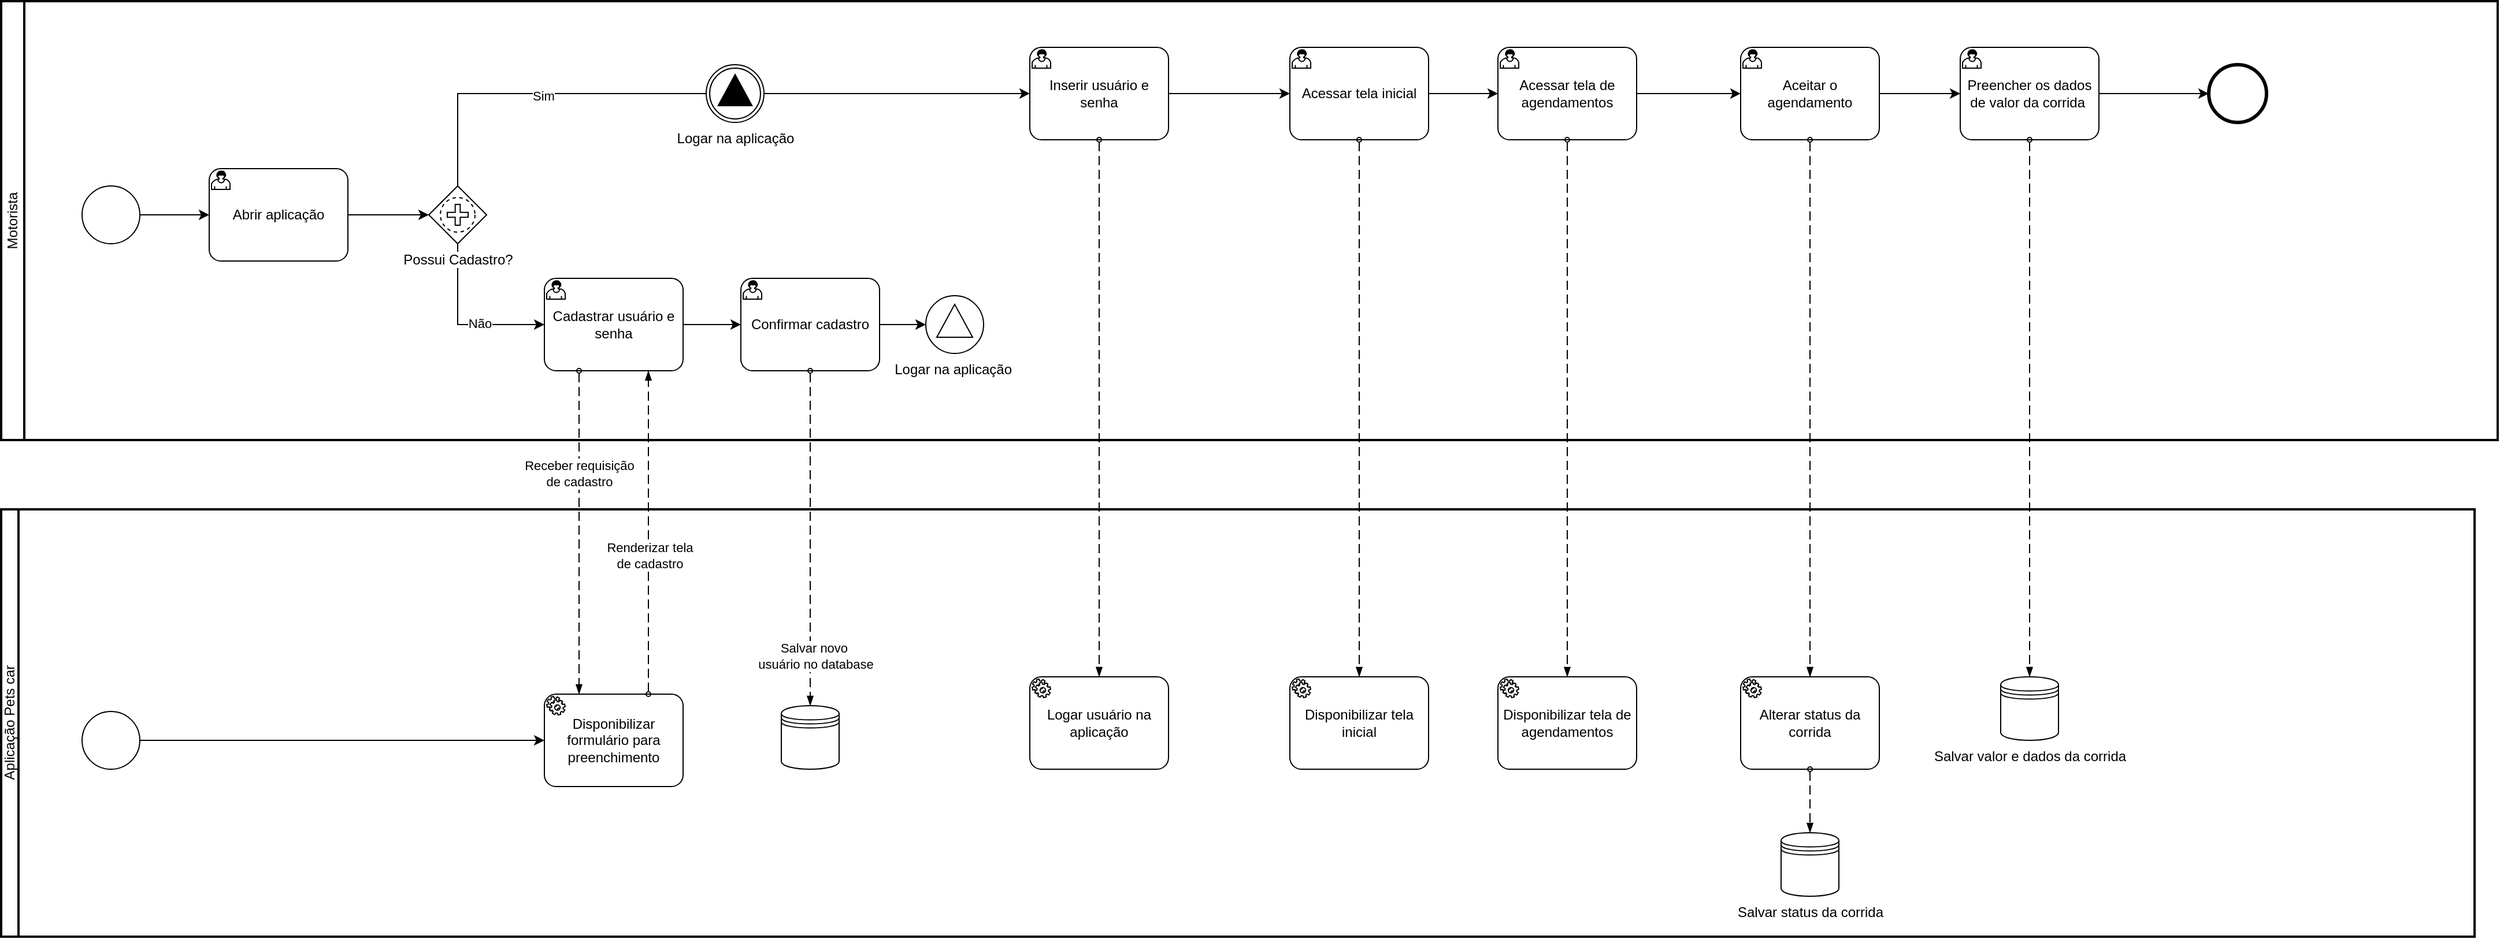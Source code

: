 <mxfile version="21.0.6" type="github" pages="8">
  <diagram name=" Processo principal motorista" id="Zw3VcSVBOFDGyxubH-WO">
    <mxGraphModel dx="2234" dy="356" grid="1" gridSize="10" guides="1" tooltips="1" connect="1" arrows="1" fold="1" page="0" pageScale="1" pageWidth="850" pageHeight="1100" math="0" shadow="0">
      <root>
        <mxCell id="0" />
        <mxCell id="1" parent="0" />
        <mxCell id="IoP9DKMXarAUDEE_kizK-1" value="Aplicação Pets car" style="swimlane;html=1;startSize=15;fontStyle=0;collapsible=0;horizontal=0;swimlaneLine=1;swimlaneFillColor=#ffffff;strokeWidth=2;whiteSpace=wrap;" parent="1" vertex="1">
          <mxGeometry x="-560" y="950" width="2140" height="370" as="geometry" />
        </mxCell>
        <mxCell id="RTGd9YV2E3_zJElR2hNl-3" style="edgeStyle=orthogonalEdgeStyle;rounded=0;orthogonalLoop=1;jettySize=auto;html=1;exitX=1;exitY=0.5;exitDx=0;exitDy=0;exitPerimeter=0;entryX=0;entryY=0.5;entryDx=0;entryDy=0;entryPerimeter=0;" parent="IoP9DKMXarAUDEE_kizK-1" source="RTGd9YV2E3_zJElR2hNl-1" target="RTGd9YV2E3_zJElR2hNl-2" edge="1">
          <mxGeometry relative="1" as="geometry" />
        </mxCell>
        <mxCell id="RTGd9YV2E3_zJElR2hNl-1" value="" style="points=[[0.145,0.145,0],[0.5,0,0],[0.855,0.145,0],[1,0.5,0],[0.855,0.855,0],[0.5,1,0],[0.145,0.855,0],[0,0.5,0]];shape=mxgraph.bpmn.event;html=1;verticalLabelPosition=bottom;labelBackgroundColor=#ffffff;verticalAlign=top;align=center;perimeter=ellipsePerimeter;outlineConnect=0;aspect=fixed;outline=standard;symbol=general;" parent="IoP9DKMXarAUDEE_kizK-1" vertex="1">
          <mxGeometry x="70" y="175" width="50" height="50" as="geometry" />
        </mxCell>
        <mxCell id="RTGd9YV2E3_zJElR2hNl-2" value="Disponibilizar formulário para preenchimento" style="points=[[0.25,0,0],[0.5,0,0],[0.75,0,0],[1,0.25,0],[1,0.5,0],[1,0.75,0],[0.75,1,0],[0.5,1,0],[0.25,1,0],[0,0.75,0],[0,0.5,0],[0,0.25,0]];shape=mxgraph.bpmn.task;whiteSpace=wrap;rectStyle=rounded;size=10;html=1;container=1;expand=0;collapsible=0;taskMarker=service;" parent="IoP9DKMXarAUDEE_kizK-1" vertex="1">
          <mxGeometry x="470" y="160" width="120" height="80" as="geometry" />
        </mxCell>
        <mxCell id="RTGd9YV2E3_zJElR2hNl-9" value="" style="shape=datastore;html=1;labelPosition=center;verticalLabelPosition=bottom;align=center;verticalAlign=top;" parent="IoP9DKMXarAUDEE_kizK-1" vertex="1">
          <mxGeometry x="675" y="170" width="50" height="55" as="geometry" />
        </mxCell>
        <mxCell id="RTGd9YV2E3_zJElR2hNl-12" value="Logar usuário na aplicação" style="points=[[0.25,0,0],[0.5,0,0],[0.75,0,0],[1,0.25,0],[1,0.5,0],[1,0.75,0],[0.75,1,0],[0.5,1,0],[0.25,1,0],[0,0.75,0],[0,0.5,0],[0,0.25,0]];shape=mxgraph.bpmn.task;whiteSpace=wrap;rectStyle=rounded;size=10;html=1;container=1;expand=0;collapsible=0;taskMarker=service;" parent="IoP9DKMXarAUDEE_kizK-1" vertex="1">
          <mxGeometry x="890" y="145" width="120" height="80" as="geometry" />
        </mxCell>
        <mxCell id="RTGd9YV2E3_zJElR2hNl-14" value="Disponibilizar tela inicial" style="points=[[0.25,0,0],[0.5,0,0],[0.75,0,0],[1,0.25,0],[1,0.5,0],[1,0.75,0],[0.75,1,0],[0.5,1,0],[0.25,1,0],[0,0.75,0],[0,0.5,0],[0,0.25,0]];shape=mxgraph.bpmn.task;whiteSpace=wrap;rectStyle=rounded;size=10;html=1;container=1;expand=0;collapsible=0;taskMarker=service;" parent="IoP9DKMXarAUDEE_kizK-1" vertex="1">
          <mxGeometry x="1115" y="145" width="120" height="80" as="geometry" />
        </mxCell>
        <mxCell id="RTGd9YV2E3_zJElR2hNl-15" value="Disponibilizar tela de agendamentos" style="points=[[0.25,0,0],[0.5,0,0],[0.75,0,0],[1,0.25,0],[1,0.5,0],[1,0.75,0],[0.75,1,0],[0.5,1,0],[0.25,1,0],[0,0.75,0],[0,0.5,0],[0,0.25,0]];shape=mxgraph.bpmn.task;whiteSpace=wrap;rectStyle=rounded;size=10;html=1;container=1;expand=0;collapsible=0;taskMarker=service;" parent="IoP9DKMXarAUDEE_kizK-1" vertex="1">
          <mxGeometry x="1295" y="145" width="120" height="80" as="geometry" />
        </mxCell>
        <mxCell id="RTGd9YV2E3_zJElR2hNl-21" value="Alterar status da corrida" style="points=[[0.25,0,0],[0.5,0,0],[0.75,0,0],[1,0.25,0],[1,0.5,0],[1,0.75,0],[0.75,1,0],[0.5,1,0],[0.25,1,0],[0,0.75,0],[0,0.5,0],[0,0.25,0]];shape=mxgraph.bpmn.task;whiteSpace=wrap;rectStyle=rounded;size=10;html=1;container=1;expand=0;collapsible=0;taskMarker=service;" parent="IoP9DKMXarAUDEE_kizK-1" vertex="1">
          <mxGeometry x="1505" y="145" width="120" height="80" as="geometry" />
        </mxCell>
        <mxCell id="RTGd9YV2E3_zJElR2hNl-22" value="Salvar status da corrida" style="shape=datastore;html=1;labelPosition=center;verticalLabelPosition=bottom;align=center;verticalAlign=top;" parent="IoP9DKMXarAUDEE_kizK-1" vertex="1">
          <mxGeometry x="1540" y="280" width="50" height="55" as="geometry" />
        </mxCell>
        <mxCell id="RTGd9YV2E3_zJElR2hNl-23" value="" style="dashed=1;dashPattern=8 4;endArrow=blockThin;endFill=1;startArrow=oval;startFill=0;endSize=6;startSize=4;html=1;rounded=0;exitX=0.5;exitY=1;exitDx=0;exitDy=0;exitPerimeter=0;entryX=0.5;entryY=0;entryDx=0;entryDy=0;" parent="IoP9DKMXarAUDEE_kizK-1" source="RTGd9YV2E3_zJElR2hNl-21" target="RTGd9YV2E3_zJElR2hNl-22" edge="1">
          <mxGeometry width="160" relative="1" as="geometry">
            <mxPoint x="1550" y="240" as="sourcePoint" />
            <mxPoint x="1710" y="240" as="targetPoint" />
          </mxGeometry>
        </mxCell>
        <mxCell id="RTGd9YV2E3_zJElR2hNl-24" value="Salvar valor e dados da corrida" style="shape=datastore;html=1;labelPosition=center;verticalLabelPosition=bottom;align=center;verticalAlign=top;" parent="IoP9DKMXarAUDEE_kizK-1" vertex="1">
          <mxGeometry x="1730" y="145" width="50" height="55" as="geometry" />
        </mxCell>
        <mxCell id="IoP9DKMXarAUDEE_kizK-4" value="Motorista" style="swimlane;html=1;startSize=20;fontStyle=0;collapsible=0;horizontal=0;swimlaneLine=1;swimlaneFillColor=#ffffff;strokeWidth=2;whiteSpace=wrap;" parent="1" vertex="1">
          <mxGeometry x="-560" y="510" width="2160" height="380" as="geometry" />
        </mxCell>
        <mxCell id="IoP9DKMXarAUDEE_kizK-59" style="edgeStyle=orthogonalEdgeStyle;rounded=0;orthogonalLoop=1;jettySize=auto;html=1;exitX=1;exitY=0.5;exitDx=0;exitDy=0;exitPerimeter=0;entryX=0;entryY=0.5;entryDx=0;entryDy=0;entryPerimeter=0;" parent="IoP9DKMXarAUDEE_kizK-4" source="IoP9DKMXarAUDEE_kizK-22" target="IoP9DKMXarAUDEE_kizK-23" edge="1">
          <mxGeometry relative="1" as="geometry" />
        </mxCell>
        <mxCell id="IoP9DKMXarAUDEE_kizK-22" value="" style="points=[[0.145,0.145,0],[0.5,0,0],[0.855,0.145,0],[1,0.5,0],[0.855,0.855,0],[0.5,1,0],[0.145,0.855,0],[0,0.5,0]];shape=mxgraph.bpmn.event;html=1;verticalLabelPosition=bottom;labelBackgroundColor=#ffffff;verticalAlign=top;align=center;perimeter=ellipsePerimeter;outlineConnect=0;aspect=fixed;outline=standard;symbol=general;" parent="IoP9DKMXarAUDEE_kizK-4" vertex="1">
          <mxGeometry x="70" y="160" width="50" height="50" as="geometry" />
        </mxCell>
        <mxCell id="IoP9DKMXarAUDEE_kizK-33" style="edgeStyle=orthogonalEdgeStyle;rounded=0;orthogonalLoop=1;jettySize=auto;html=1;exitX=1;exitY=0.5;exitDx=0;exitDy=0;exitPerimeter=0;entryX=0;entryY=0.5;entryDx=0;entryDy=0;entryPerimeter=0;" parent="IoP9DKMXarAUDEE_kizK-4" source="IoP9DKMXarAUDEE_kizK-23" target="IoP9DKMXarAUDEE_kizK-31" edge="1">
          <mxGeometry relative="1" as="geometry" />
        </mxCell>
        <mxCell id="IoP9DKMXarAUDEE_kizK-23" value="Abrir aplicação" style="points=[[0.25,0,0],[0.5,0,0],[0.75,0,0],[1,0.25,0],[1,0.5,0],[1,0.75,0],[0.75,1,0],[0.5,1,0],[0.25,1,0],[0,0.75,0],[0,0.5,0],[0,0.25,0]];shape=mxgraph.bpmn.task;whiteSpace=wrap;rectStyle=rounded;size=10;html=1;container=1;expand=0;collapsible=0;taskMarker=user;" parent="IoP9DKMXarAUDEE_kizK-4" vertex="1">
          <mxGeometry x="180" y="145" width="120" height="80" as="geometry" />
        </mxCell>
        <mxCell id="IoP9DKMXarAUDEE_kizK-44" style="edgeStyle=orthogonalEdgeStyle;rounded=0;orthogonalLoop=1;jettySize=auto;html=1;exitX=1;exitY=0.5;exitDx=0;exitDy=0;exitPerimeter=0;entryX=0;entryY=0.5;entryDx=0;entryDy=0;entryPerimeter=0;" parent="IoP9DKMXarAUDEE_kizK-4" source="IoP9DKMXarAUDEE_kizK-24" target="IoP9DKMXarAUDEE_kizK-43" edge="1">
          <mxGeometry relative="1" as="geometry" />
        </mxCell>
        <mxCell id="IoP9DKMXarAUDEE_kizK-24" value="Inserir usuário e senha" style="points=[[0.25,0,0],[0.5,0,0],[0.75,0,0],[1,0.25,0],[1,0.5,0],[1,0.75,0],[0.75,1,0],[0.5,1,0],[0.25,1,0],[0,0.75,0],[0,0.5,0],[0,0.25,0]];shape=mxgraph.bpmn.task;whiteSpace=wrap;rectStyle=rounded;size=10;html=1;container=1;expand=0;collapsible=0;taskMarker=user;" parent="IoP9DKMXarAUDEE_kizK-4" vertex="1">
          <mxGeometry x="890" y="40" width="120" height="80" as="geometry" />
        </mxCell>
        <mxCell id="IoP9DKMXarAUDEE_kizK-32" style="edgeStyle=orthogonalEdgeStyle;rounded=0;orthogonalLoop=1;jettySize=auto;html=1;exitX=0.5;exitY=0;exitDx=0;exitDy=0;exitPerimeter=0;entryX=0;entryY=0.5;entryDx=0;entryDy=0;entryPerimeter=0;" parent="IoP9DKMXarAUDEE_kizK-4" source="IoP9DKMXarAUDEE_kizK-31" target="IoP9DKMXarAUDEE_kizK-24" edge="1">
          <mxGeometry relative="1" as="geometry" />
        </mxCell>
        <mxCell id="U-UH0uxYgXSQEq4FUmso-4" value="Sim" style="edgeLabel;html=1;align=center;verticalAlign=middle;resizable=0;points=[];" parent="IoP9DKMXarAUDEE_kizK-32" vertex="1" connectable="0">
          <mxGeometry x="-0.328" y="-2" relative="1" as="geometry">
            <mxPoint x="-39" as="offset" />
          </mxGeometry>
        </mxCell>
        <mxCell id="IoP9DKMXarAUDEE_kizK-36" style="edgeStyle=orthogonalEdgeStyle;rounded=0;orthogonalLoop=1;jettySize=auto;html=1;exitX=0.5;exitY=1;exitDx=0;exitDy=0;exitPerimeter=0;entryX=0;entryY=0.5;entryDx=0;entryDy=0;entryPerimeter=0;" parent="IoP9DKMXarAUDEE_kizK-4" source="IoP9DKMXarAUDEE_kizK-31" target="IoP9DKMXarAUDEE_kizK-34" edge="1">
          <mxGeometry relative="1" as="geometry" />
        </mxCell>
        <mxCell id="U-UH0uxYgXSQEq4FUmso-3" value="Não" style="edgeLabel;html=1;align=center;verticalAlign=middle;resizable=0;points=[];" parent="IoP9DKMXarAUDEE_kizK-36" vertex="1" connectable="0">
          <mxGeometry x="0.223" y="1" relative="1" as="geometry">
            <mxPoint as="offset" />
          </mxGeometry>
        </mxCell>
        <mxCell id="IoP9DKMXarAUDEE_kizK-31" value="Possui Cadastro?" style="points=[[0.25,0.25,0],[0.5,0,0],[0.75,0.25,0],[1,0.5,0],[0.75,0.75,0],[0.5,1,0],[0.25,0.75,0],[0,0.5,0]];shape=mxgraph.bpmn.gateway2;html=1;verticalLabelPosition=bottom;labelBackgroundColor=#ffffff;verticalAlign=top;align=center;perimeter=rhombusPerimeter;outlineConnect=0;outline=eventNonint;symbol=parallelMultiple;" parent="IoP9DKMXarAUDEE_kizK-4" vertex="1">
          <mxGeometry x="370" y="160" width="50" height="50" as="geometry" />
        </mxCell>
        <mxCell id="IoP9DKMXarAUDEE_kizK-37" style="edgeStyle=orthogonalEdgeStyle;rounded=0;orthogonalLoop=1;jettySize=auto;html=1;exitX=1;exitY=0.5;exitDx=0;exitDy=0;exitPerimeter=0;entryX=0;entryY=0.5;entryDx=0;entryDy=0;entryPerimeter=0;" parent="IoP9DKMXarAUDEE_kizK-4" source="IoP9DKMXarAUDEE_kizK-34" target="IoP9DKMXarAUDEE_kizK-35" edge="1">
          <mxGeometry relative="1" as="geometry" />
        </mxCell>
        <mxCell id="IoP9DKMXarAUDEE_kizK-34" value="Cadastrar usuário e senha" style="points=[[0.25,0,0],[0.5,0,0],[0.75,0,0],[1,0.25,0],[1,0.5,0],[1,0.75,0],[0.75,1,0],[0.5,1,0],[0.25,1,0],[0,0.75,0],[0,0.5,0],[0,0.25,0]];shape=mxgraph.bpmn.task;whiteSpace=wrap;rectStyle=rounded;size=10;html=1;container=1;expand=0;collapsible=0;taskMarker=user;" parent="IoP9DKMXarAUDEE_kizK-4" vertex="1">
          <mxGeometry x="470" y="240" width="120" height="80" as="geometry" />
        </mxCell>
        <mxCell id="U-UH0uxYgXSQEq4FUmso-6" style="edgeStyle=orthogonalEdgeStyle;rounded=0;orthogonalLoop=1;jettySize=auto;html=1;exitX=1;exitY=0.5;exitDx=0;exitDy=0;exitPerimeter=0;entryX=0;entryY=0.5;entryDx=0;entryDy=0;entryPerimeter=0;" parent="IoP9DKMXarAUDEE_kizK-4" source="IoP9DKMXarAUDEE_kizK-35" edge="1">
          <mxGeometry relative="1" as="geometry">
            <mxPoint x="800" y="280" as="targetPoint" />
          </mxGeometry>
        </mxCell>
        <mxCell id="IoP9DKMXarAUDEE_kizK-35" value="Confirmar cadastro" style="points=[[0.25,0,0],[0.5,0,0],[0.75,0,0],[1,0.25,0],[1,0.5,0],[1,0.75,0],[0.75,1,0],[0.5,1,0],[0.25,1,0],[0,0.75,0],[0,0.5,0],[0,0.25,0]];shape=mxgraph.bpmn.task;whiteSpace=wrap;rectStyle=rounded;size=10;html=1;container=1;expand=0;collapsible=0;taskMarker=user;" parent="IoP9DKMXarAUDEE_kizK-4" vertex="1">
          <mxGeometry x="640" y="240" width="120" height="80" as="geometry" />
        </mxCell>
        <mxCell id="IoP9DKMXarAUDEE_kizK-47" style="edgeStyle=orthogonalEdgeStyle;rounded=0;orthogonalLoop=1;jettySize=auto;html=1;exitX=1;exitY=0.5;exitDx=0;exitDy=0;exitPerimeter=0;entryX=0;entryY=0.5;entryDx=0;entryDy=0;entryPerimeter=0;" parent="IoP9DKMXarAUDEE_kizK-4" source="IoP9DKMXarAUDEE_kizK-43" target="IoP9DKMXarAUDEE_kizK-46" edge="1">
          <mxGeometry relative="1" as="geometry" />
        </mxCell>
        <mxCell id="IoP9DKMXarAUDEE_kizK-43" value="Acessar tela inicial" style="points=[[0.25,0,0],[0.5,0,0],[0.75,0,0],[1,0.25,0],[1,0.5,0],[1,0.75,0],[0.75,1,0],[0.5,1,0],[0.25,1,0],[0,0.75,0],[0,0.5,0],[0,0.25,0]];shape=mxgraph.bpmn.task;whiteSpace=wrap;rectStyle=rounded;size=10;html=1;container=1;expand=0;collapsible=0;taskMarker=user;" parent="IoP9DKMXarAUDEE_kizK-4" vertex="1">
          <mxGeometry x="1115" y="40" width="120" height="80" as="geometry" />
        </mxCell>
        <mxCell id="IoP9DKMXarAUDEE_kizK-53" style="edgeStyle=orthogonalEdgeStyle;rounded=0;orthogonalLoop=1;jettySize=auto;html=1;exitX=1;exitY=0.5;exitDx=0;exitDy=0;exitPerimeter=0;entryX=0;entryY=0.5;entryDx=0;entryDy=0;entryPerimeter=0;" parent="IoP9DKMXarAUDEE_kizK-4" source="IoP9DKMXarAUDEE_kizK-46" target="IoP9DKMXarAUDEE_kizK-51" edge="1">
          <mxGeometry relative="1" as="geometry" />
        </mxCell>
        <mxCell id="IoP9DKMXarAUDEE_kizK-46" value="Acessar tela de agendamentos" style="points=[[0.25,0,0],[0.5,0,0],[0.75,0,0],[1,0.25,0],[1,0.5,0],[1,0.75,0],[0.75,1,0],[0.5,1,0],[0.25,1,0],[0,0.75,0],[0,0.5,0],[0,0.25,0]];shape=mxgraph.bpmn.task;whiteSpace=wrap;rectStyle=rounded;size=10;html=1;container=1;expand=0;collapsible=0;taskMarker=user;" parent="IoP9DKMXarAUDEE_kizK-4" vertex="1">
          <mxGeometry x="1295" y="40" width="120" height="80" as="geometry" />
        </mxCell>
        <mxCell id="IoP9DKMXarAUDEE_kizK-54" style="edgeStyle=orthogonalEdgeStyle;rounded=0;orthogonalLoop=1;jettySize=auto;html=1;exitX=1;exitY=0.5;exitDx=0;exitDy=0;exitPerimeter=0;entryX=0;entryY=0.5;entryDx=0;entryDy=0;entryPerimeter=0;" parent="IoP9DKMXarAUDEE_kizK-4" source="IoP9DKMXarAUDEE_kizK-51" target="IoP9DKMXarAUDEE_kizK-52" edge="1">
          <mxGeometry relative="1" as="geometry" />
        </mxCell>
        <mxCell id="IoP9DKMXarAUDEE_kizK-51" value="Aceitar o agendamento" style="points=[[0.25,0,0],[0.5,0,0],[0.75,0,0],[1,0.25,0],[1,0.5,0],[1,0.75,0],[0.75,1,0],[0.5,1,0],[0.25,1,0],[0,0.75,0],[0,0.5,0],[0,0.25,0]];shape=mxgraph.bpmn.task;whiteSpace=wrap;rectStyle=rounded;size=10;html=1;container=1;expand=0;collapsible=0;taskMarker=user;" parent="IoP9DKMXarAUDEE_kizK-4" vertex="1">
          <mxGeometry x="1505" y="40" width="120" height="80" as="geometry" />
        </mxCell>
        <mxCell id="RTGd9YV2E3_zJElR2hNl-28" style="edgeStyle=orthogonalEdgeStyle;rounded=0;orthogonalLoop=1;jettySize=auto;html=1;exitX=1;exitY=0.5;exitDx=0;exitDy=0;exitPerimeter=0;entryX=0;entryY=0.5;entryDx=0;entryDy=0;entryPerimeter=0;" parent="IoP9DKMXarAUDEE_kizK-4" source="IoP9DKMXarAUDEE_kizK-52" target="RTGd9YV2E3_zJElR2hNl-27" edge="1">
          <mxGeometry relative="1" as="geometry" />
        </mxCell>
        <mxCell id="IoP9DKMXarAUDEE_kizK-52" value="Preencher os dados de valor da corrida&amp;nbsp;" style="points=[[0.25,0,0],[0.5,0,0],[0.75,0,0],[1,0.25,0],[1,0.5,0],[1,0.75,0],[0.75,1,0],[0.5,1,0],[0.25,1,0],[0,0.75,0],[0,0.5,0],[0,0.25,0]];shape=mxgraph.bpmn.task;whiteSpace=wrap;rectStyle=rounded;size=10;html=1;container=1;expand=0;collapsible=0;taskMarker=user;" parent="IoP9DKMXarAUDEE_kizK-4" vertex="1">
          <mxGeometry x="1695" y="40" width="120" height="80" as="geometry" />
        </mxCell>
        <mxCell id="U-UH0uxYgXSQEq4FUmso-8" value="Logar na aplicação&amp;nbsp;" style="points=[[0.145,0.145,0],[0.5,0,0],[0.855,0.145,0],[1,0.5,0],[0.855,0.855,0],[0.5,1,0],[0.145,0.855,0],[0,0.5,0]];shape=mxgraph.bpmn.event;html=1;verticalLabelPosition=bottom;labelBackgroundColor=#ffffff;verticalAlign=top;align=center;perimeter=ellipsePerimeter;outlineConnect=0;aspect=fixed;outline=standard;symbol=signal;" parent="IoP9DKMXarAUDEE_kizK-4" vertex="1">
          <mxGeometry x="800" y="255" width="50" height="50" as="geometry" />
        </mxCell>
        <mxCell id="U-UH0uxYgXSQEq4FUmso-9" value="Logar na aplicação" style="points=[[0.145,0.145,0],[0.5,0,0],[0.855,0.145,0],[1,0.5,0],[0.855,0.855,0],[0.5,1,0],[0.145,0.855,0],[0,0.5,0]];shape=mxgraph.bpmn.event;html=1;verticalLabelPosition=bottom;labelBackgroundColor=#ffffff;verticalAlign=top;align=center;perimeter=ellipsePerimeter;outlineConnect=0;aspect=fixed;outline=throwing;symbol=signal;" parent="IoP9DKMXarAUDEE_kizK-4" vertex="1">
          <mxGeometry x="610" y="55" width="50" height="50" as="geometry" />
        </mxCell>
        <mxCell id="RTGd9YV2E3_zJElR2hNl-27" value="" style="points=[[0.145,0.145,0],[0.5,0,0],[0.855,0.145,0],[1,0.5,0],[0.855,0.855,0],[0.5,1,0],[0.145,0.855,0],[0,0.5,0]];shape=mxgraph.bpmn.event;html=1;verticalLabelPosition=bottom;labelBackgroundColor=#ffffff;verticalAlign=top;align=center;perimeter=ellipsePerimeter;outlineConnect=0;aspect=fixed;outline=end;symbol=terminate2;" parent="IoP9DKMXarAUDEE_kizK-4" vertex="1">
          <mxGeometry x="1910" y="55" width="50" height="50" as="geometry" />
        </mxCell>
        <mxCell id="RTGd9YV2E3_zJElR2hNl-4" value="" style="dashed=1;dashPattern=8 4;endArrow=blockThin;endFill=1;startArrow=oval;startFill=0;endSize=6;startSize=4;html=1;rounded=0;exitX=0.25;exitY=1;exitDx=0;exitDy=0;exitPerimeter=0;entryX=0.25;entryY=0;entryDx=0;entryDy=0;entryPerimeter=0;" parent="1" source="IoP9DKMXarAUDEE_kizK-34" target="RTGd9YV2E3_zJElR2hNl-2" edge="1">
          <mxGeometry width="160" relative="1" as="geometry">
            <mxPoint x="-330" y="840" as="sourcePoint" />
            <mxPoint x="-170" y="840" as="targetPoint" />
          </mxGeometry>
        </mxCell>
        <mxCell id="RTGd9YV2E3_zJElR2hNl-7" value="Receber requisição&lt;br&gt;&amp;nbsp;de cadastro&amp;nbsp;" style="edgeLabel;html=1;align=center;verticalAlign=middle;resizable=0;points=[];" parent="RTGd9YV2E3_zJElR2hNl-4" vertex="1" connectable="0">
          <mxGeometry x="-0.368" relative="1" as="geometry">
            <mxPoint as="offset" />
          </mxGeometry>
        </mxCell>
        <mxCell id="RTGd9YV2E3_zJElR2hNl-6" value="" style="dashed=1;dashPattern=8 4;endArrow=blockThin;endFill=1;startArrow=oval;startFill=0;endSize=6;startSize=4;html=1;rounded=0;exitX=0.75;exitY=0;exitDx=0;exitDy=0;exitPerimeter=0;entryX=0.75;entryY=1;entryDx=0;entryDy=0;entryPerimeter=0;" parent="1" source="RTGd9YV2E3_zJElR2hNl-2" target="IoP9DKMXarAUDEE_kizK-34" edge="1">
          <mxGeometry width="160" relative="1" as="geometry">
            <mxPoint x="20" y="1050" as="sourcePoint" />
            <mxPoint x="180" y="1050" as="targetPoint" />
          </mxGeometry>
        </mxCell>
        <mxCell id="RTGd9YV2E3_zJElR2hNl-8" value="Renderizar tela &lt;br&gt;de cadastro" style="edgeLabel;html=1;align=center;verticalAlign=middle;resizable=0;points=[];" parent="RTGd9YV2E3_zJElR2hNl-6" vertex="1" connectable="0">
          <mxGeometry x="-0.143" y="-1" relative="1" as="geometry">
            <mxPoint as="offset" />
          </mxGeometry>
        </mxCell>
        <mxCell id="RTGd9YV2E3_zJElR2hNl-10" value="" style="dashed=1;dashPattern=8 4;endArrow=blockThin;endFill=1;startArrow=oval;startFill=0;endSize=6;startSize=4;html=1;rounded=0;exitX=0.5;exitY=1;exitDx=0;exitDy=0;exitPerimeter=0;entryX=0.5;entryY=0;entryDx=0;entryDy=0;" parent="1" source="IoP9DKMXarAUDEE_kizK-35" target="RTGd9YV2E3_zJElR2hNl-9" edge="1">
          <mxGeometry width="160" relative="1" as="geometry">
            <mxPoint x="90" y="920" as="sourcePoint" />
            <mxPoint x="250" y="920" as="targetPoint" />
          </mxGeometry>
        </mxCell>
        <mxCell id="RTGd9YV2E3_zJElR2hNl-11" value="Salvar novo&lt;br&gt;&amp;nbsp;usuário no database" style="edgeLabel;html=1;align=center;verticalAlign=middle;resizable=0;points=[];" parent="RTGd9YV2E3_zJElR2hNl-10" vertex="1" connectable="0">
          <mxGeometry x="0.7" y="3" relative="1" as="geometry">
            <mxPoint as="offset" />
          </mxGeometry>
        </mxCell>
        <mxCell id="RTGd9YV2E3_zJElR2hNl-13" value="" style="dashed=1;dashPattern=8 4;endArrow=blockThin;endFill=1;startArrow=oval;startFill=0;endSize=6;startSize=4;html=1;rounded=0;exitX=0.5;exitY=1;exitDx=0;exitDy=0;exitPerimeter=0;" parent="1" source="IoP9DKMXarAUDEE_kizK-24" target="RTGd9YV2E3_zJElR2hNl-12" edge="1">
          <mxGeometry width="160" relative="1" as="geometry">
            <mxPoint x="360" y="750" as="sourcePoint" />
            <mxPoint x="520" y="750" as="targetPoint" />
          </mxGeometry>
        </mxCell>
        <mxCell id="RTGd9YV2E3_zJElR2hNl-17" value="" style="dashed=1;dashPattern=8 4;endArrow=blockThin;endFill=1;startArrow=oval;startFill=0;endSize=6;startSize=4;html=1;rounded=0;exitX=0.5;exitY=1;exitDx=0;exitDy=0;exitPerimeter=0;entryX=0.5;entryY=0;entryDx=0;entryDy=0;entryPerimeter=0;" parent="1" source="IoP9DKMXarAUDEE_kizK-43" target="RTGd9YV2E3_zJElR2hNl-14" edge="1">
          <mxGeometry width="160" relative="1" as="geometry">
            <mxPoint x="620" y="700" as="sourcePoint" />
            <mxPoint x="780" y="700" as="targetPoint" />
          </mxGeometry>
        </mxCell>
        <mxCell id="RTGd9YV2E3_zJElR2hNl-18" value="" style="dashed=1;dashPattern=8 4;endArrow=blockThin;endFill=1;startArrow=oval;startFill=0;endSize=6;startSize=4;html=1;rounded=0;exitX=0.5;exitY=1;exitDx=0;exitDy=0;exitPerimeter=0;entryX=0.5;entryY=0;entryDx=0;entryDy=0;entryPerimeter=0;" parent="1" source="IoP9DKMXarAUDEE_kizK-46" target="RTGd9YV2E3_zJElR2hNl-15" edge="1">
          <mxGeometry width="160" relative="1" as="geometry">
            <mxPoint x="760" y="780" as="sourcePoint" />
            <mxPoint x="920" y="780" as="targetPoint" />
          </mxGeometry>
        </mxCell>
        <mxCell id="RTGd9YV2E3_zJElR2hNl-19" value="" style="dashed=1;dashPattern=8 4;endArrow=blockThin;endFill=1;startArrow=oval;startFill=0;endSize=6;startSize=4;html=1;rounded=0;exitX=0.5;exitY=1;exitDx=0;exitDy=0;exitPerimeter=0;entryX=0.5;entryY=0;entryDx=0;entryDy=0;entryPerimeter=0;" parent="1" source="IoP9DKMXarAUDEE_kizK-51" edge="1">
          <mxGeometry width="160" relative="1" as="geometry">
            <mxPoint x="1010" y="720" as="sourcePoint" />
            <mxPoint x="1005" y="1095" as="targetPoint" />
          </mxGeometry>
        </mxCell>
        <mxCell id="RTGd9YV2E3_zJElR2hNl-25" value="" style="dashed=1;dashPattern=8 4;endArrow=blockThin;endFill=1;startArrow=oval;startFill=0;endSize=6;startSize=4;html=1;rounded=0;exitX=0.5;exitY=1;exitDx=0;exitDy=0;exitPerimeter=0;entryX=0.5;entryY=0;entryDx=0;entryDy=0;" parent="1" source="IoP9DKMXarAUDEE_kizK-52" target="RTGd9YV2E3_zJElR2hNl-24" edge="1">
          <mxGeometry width="160" relative="1" as="geometry">
            <mxPoint x="1160" y="780" as="sourcePoint" />
            <mxPoint x="1320" y="780" as="targetPoint" />
          </mxGeometry>
        </mxCell>
      </root>
    </mxGraphModel>
  </diagram>
  <diagram name="Processo principal user" id="V8qr7EtCLPZlRpFI_M7j">
    <mxGraphModel dx="2234" dy="356" grid="1" gridSize="10" guides="1" tooltips="1" connect="1" arrows="1" fold="1" page="0" pageScale="1" pageWidth="850" pageHeight="1100" math="0" shadow="0">
      <root>
        <mxCell id="qBy8X_8OdxGBCi4Vi1T_-0" />
        <mxCell id="qBy8X_8OdxGBCi4Vi1T_-1" parent="qBy8X_8OdxGBCi4Vi1T_-0" />
        <mxCell id="qBy8X_8OdxGBCi4Vi1T_-2" value="Aplicação Pets car" style="swimlane;html=1;startSize=15;fontStyle=0;collapsible=0;horizontal=0;swimlaneLine=1;swimlaneFillColor=#ffffff;strokeWidth=2;whiteSpace=wrap;" parent="qBy8X_8OdxGBCi4Vi1T_-1" vertex="1">
          <mxGeometry x="-560" y="950" width="2140" height="370" as="geometry" />
        </mxCell>
        <mxCell id="qBy8X_8OdxGBCi4Vi1T_-3" style="edgeStyle=orthogonalEdgeStyle;rounded=0;orthogonalLoop=1;jettySize=auto;html=1;exitX=1;exitY=0.5;exitDx=0;exitDy=0;exitPerimeter=0;entryX=0;entryY=0.5;entryDx=0;entryDy=0;entryPerimeter=0;" parent="qBy8X_8OdxGBCi4Vi1T_-2" source="qBy8X_8OdxGBCi4Vi1T_-4" target="qBy8X_8OdxGBCi4Vi1T_-5" edge="1">
          <mxGeometry relative="1" as="geometry" />
        </mxCell>
        <mxCell id="qBy8X_8OdxGBCi4Vi1T_-4" value="" style="points=[[0.145,0.145,0],[0.5,0,0],[0.855,0.145,0],[1,0.5,0],[0.855,0.855,0],[0.5,1,0],[0.145,0.855,0],[0,0.5,0]];shape=mxgraph.bpmn.event;html=1;verticalLabelPosition=bottom;labelBackgroundColor=#ffffff;verticalAlign=top;align=center;perimeter=ellipsePerimeter;outlineConnect=0;aspect=fixed;outline=standard;symbol=general;" parent="qBy8X_8OdxGBCi4Vi1T_-2" vertex="1">
          <mxGeometry x="70" y="175" width="50" height="50" as="geometry" />
        </mxCell>
        <mxCell id="qBy8X_8OdxGBCi4Vi1T_-5" value="Disponibilizar formulário para preenchimento" style="points=[[0.25,0,0],[0.5,0,0],[0.75,0,0],[1,0.25,0],[1,0.5,0],[1,0.75,0],[0.75,1,0],[0.5,1,0],[0.25,1,0],[0,0.75,0],[0,0.5,0],[0,0.25,0]];shape=mxgraph.bpmn.task;whiteSpace=wrap;rectStyle=rounded;size=10;html=1;container=1;expand=0;collapsible=0;taskMarker=service;" parent="qBy8X_8OdxGBCi4Vi1T_-2" vertex="1">
          <mxGeometry x="470" y="160" width="120" height="80" as="geometry" />
        </mxCell>
        <mxCell id="qBy8X_8OdxGBCi4Vi1T_-6" value="" style="shape=datastore;html=1;labelPosition=center;verticalLabelPosition=bottom;align=center;verticalAlign=top;" parent="qBy8X_8OdxGBCi4Vi1T_-2" vertex="1">
          <mxGeometry x="675" y="170" width="50" height="55" as="geometry" />
        </mxCell>
        <mxCell id="qBy8X_8OdxGBCi4Vi1T_-7" value="Logar usuário na aplicação" style="points=[[0.25,0,0],[0.5,0,0],[0.75,0,0],[1,0.25,0],[1,0.5,0],[1,0.75,0],[0.75,1,0],[0.5,1,0],[0.25,1,0],[0,0.75,0],[0,0.5,0],[0,0.25,0]];shape=mxgraph.bpmn.task;whiteSpace=wrap;rectStyle=rounded;size=10;html=1;container=1;expand=0;collapsible=0;taskMarker=service;" parent="qBy8X_8OdxGBCi4Vi1T_-2" vertex="1">
          <mxGeometry x="890" y="160" width="120" height="80" as="geometry" />
        </mxCell>
        <mxCell id="qBy8X_8OdxGBCi4Vi1T_-8" value="Disponibilizar tela inicial" style="points=[[0.25,0,0],[0.5,0,0],[0.75,0,0],[1,0.25,0],[1,0.5,0],[1,0.75,0],[0.75,1,0],[0.5,1,0],[0.25,1,0],[0,0.75,0],[0,0.5,0],[0,0.25,0]];shape=mxgraph.bpmn.task;whiteSpace=wrap;rectStyle=rounded;size=10;html=1;container=1;expand=0;collapsible=0;taskMarker=service;" parent="qBy8X_8OdxGBCi4Vi1T_-2" vertex="1">
          <mxGeometry x="1115" y="160" width="120" height="80" as="geometry" />
        </mxCell>
        <mxCell id="qBy8X_8OdxGBCi4Vi1T_-9" value="Disponibilizar lista de agendamentos" style="points=[[0.25,0,0],[0.5,0,0],[0.75,0,0],[1,0.25,0],[1,0.5,0],[1,0.75,0],[0.75,1,0],[0.5,1,0],[0.25,1,0],[0,0.75,0],[0,0.5,0],[0,0.25,0]];shape=mxgraph.bpmn.task;whiteSpace=wrap;rectStyle=rounded;size=10;html=1;container=1;expand=0;collapsible=0;taskMarker=service;" parent="qBy8X_8OdxGBCi4Vi1T_-2" vertex="1">
          <mxGeometry x="1295" y="160" width="120" height="80" as="geometry" />
        </mxCell>
        <mxCell id="qBy8X_8OdxGBCi4Vi1T_-10" value="Disponibilizar tela de novo agendamento" style="points=[[0.25,0,0],[0.5,0,0],[0.75,0,0],[1,0.25,0],[1,0.5,0],[1,0.75,0],[0.75,1,0],[0.5,1,0],[0.25,1,0],[0,0.75,0],[0,0.5,0],[0,0.25,0]];shape=mxgraph.bpmn.task;whiteSpace=wrap;rectStyle=rounded;size=10;html=1;container=1;expand=0;collapsible=0;taskMarker=service;" parent="qBy8X_8OdxGBCi4Vi1T_-2" vertex="1">
          <mxGeometry x="1505" y="160" width="120" height="80" as="geometry" />
        </mxCell>
        <mxCell id="qBy8X_8OdxGBCi4Vi1T_-13" value="Salvar dados do&lt;br&gt;agendamento da corrida" style="shape=datastore;html=1;labelPosition=center;verticalLabelPosition=bottom;align=center;verticalAlign=top;" parent="qBy8X_8OdxGBCi4Vi1T_-2" vertex="1">
          <mxGeometry x="1905" y="172.5" width="50" height="55" as="geometry" />
        </mxCell>
        <mxCell id="2R3J8gUqWZK6LCPJtO3n-2" value="Disponibilizar tela para preenchimento" style="points=[[0.25,0,0],[0.5,0,0],[0.75,0,0],[1,0.25,0],[1,0.5,0],[1,0.75,0],[0.75,1,0],[0.5,1,0],[0.25,1,0],[0,0.75,0],[0,0.5,0],[0,0.25,0]];shape=mxgraph.bpmn.task;whiteSpace=wrap;rectStyle=rounded;size=10;html=1;container=1;expand=0;collapsible=0;taskMarker=service;" parent="qBy8X_8OdxGBCi4Vi1T_-2" vertex="1">
          <mxGeometry x="1695" y="160" width="120" height="80" as="geometry" />
        </mxCell>
        <mxCell id="qBy8X_8OdxGBCi4Vi1T_-37" value="Usuário final" style="swimlane;html=1;startSize=20;fontStyle=0;collapsible=0;horizontal=0;swimlaneLine=1;swimlaneFillColor=#ffffff;strokeWidth=2;whiteSpace=wrap;" parent="qBy8X_8OdxGBCi4Vi1T_-1" vertex="1">
          <mxGeometry x="-560" y="500" width="2160" height="380" as="geometry" />
        </mxCell>
        <mxCell id="qBy8X_8OdxGBCi4Vi1T_-38" style="edgeStyle=orthogonalEdgeStyle;rounded=0;orthogonalLoop=1;jettySize=auto;html=1;exitX=1;exitY=0.5;exitDx=0;exitDy=0;exitPerimeter=0;entryX=0;entryY=0.5;entryDx=0;entryDy=0;entryPerimeter=0;" parent="qBy8X_8OdxGBCi4Vi1T_-37" source="qBy8X_8OdxGBCi4Vi1T_-39" target="qBy8X_8OdxGBCi4Vi1T_-41" edge="1">
          <mxGeometry relative="1" as="geometry" />
        </mxCell>
        <mxCell id="qBy8X_8OdxGBCi4Vi1T_-39" value="" style="points=[[0.145,0.145,0],[0.5,0,0],[0.855,0.145,0],[1,0.5,0],[0.855,0.855,0],[0.5,1,0],[0.145,0.855,0],[0,0.5,0]];shape=mxgraph.bpmn.event;html=1;verticalLabelPosition=bottom;labelBackgroundColor=#ffffff;verticalAlign=top;align=center;perimeter=ellipsePerimeter;outlineConnect=0;aspect=fixed;outline=standard;symbol=general;" parent="qBy8X_8OdxGBCi4Vi1T_-37" vertex="1">
          <mxGeometry x="70" y="160" width="50" height="50" as="geometry" />
        </mxCell>
        <mxCell id="qBy8X_8OdxGBCi4Vi1T_-40" style="edgeStyle=orthogonalEdgeStyle;rounded=0;orthogonalLoop=1;jettySize=auto;html=1;exitX=1;exitY=0.5;exitDx=0;exitDy=0;exitPerimeter=0;entryX=0;entryY=0.5;entryDx=0;entryDy=0;entryPerimeter=0;" parent="qBy8X_8OdxGBCi4Vi1T_-37" source="qBy8X_8OdxGBCi4Vi1T_-41" target="qBy8X_8OdxGBCi4Vi1T_-48" edge="1">
          <mxGeometry relative="1" as="geometry" />
        </mxCell>
        <mxCell id="qBy8X_8OdxGBCi4Vi1T_-41" value="Abrir aplicação" style="points=[[0.25,0,0],[0.5,0,0],[0.75,0,0],[1,0.25,0],[1,0.5,0],[1,0.75,0],[0.75,1,0],[0.5,1,0],[0.25,1,0],[0,0.75,0],[0,0.5,0],[0,0.25,0]];shape=mxgraph.bpmn.task;whiteSpace=wrap;rectStyle=rounded;size=10;html=1;container=1;expand=0;collapsible=0;taskMarker=user;" parent="qBy8X_8OdxGBCi4Vi1T_-37" vertex="1">
          <mxGeometry x="180" y="145" width="120" height="80" as="geometry" />
        </mxCell>
        <mxCell id="qBy8X_8OdxGBCi4Vi1T_-42" style="edgeStyle=orthogonalEdgeStyle;rounded=0;orthogonalLoop=1;jettySize=auto;html=1;exitX=1;exitY=0.5;exitDx=0;exitDy=0;exitPerimeter=0;entryX=0;entryY=0.5;entryDx=0;entryDy=0;entryPerimeter=0;" parent="qBy8X_8OdxGBCi4Vi1T_-37" source="qBy8X_8OdxGBCi4Vi1T_-43" target="qBy8X_8OdxGBCi4Vi1T_-54" edge="1">
          <mxGeometry relative="1" as="geometry" />
        </mxCell>
        <mxCell id="qBy8X_8OdxGBCi4Vi1T_-43" value="Inserir usuário e senha" style="points=[[0.25,0,0],[0.5,0,0],[0.75,0,0],[1,0.25,0],[1,0.5,0],[1,0.75,0],[0.75,1,0],[0.5,1,0],[0.25,1,0],[0,0.75,0],[0,0.5,0],[0,0.25,0]];shape=mxgraph.bpmn.task;whiteSpace=wrap;rectStyle=rounded;size=10;html=1;container=1;expand=0;collapsible=0;taskMarker=user;" parent="qBy8X_8OdxGBCi4Vi1T_-37" vertex="1">
          <mxGeometry x="890" y="40" width="120" height="80" as="geometry" />
        </mxCell>
        <mxCell id="qBy8X_8OdxGBCi4Vi1T_-44" style="edgeStyle=orthogonalEdgeStyle;rounded=0;orthogonalLoop=1;jettySize=auto;html=1;exitX=0.5;exitY=0;exitDx=0;exitDy=0;exitPerimeter=0;entryX=0;entryY=0.5;entryDx=0;entryDy=0;entryPerimeter=0;" parent="qBy8X_8OdxGBCi4Vi1T_-37" source="qBy8X_8OdxGBCi4Vi1T_-48" target="qBy8X_8OdxGBCi4Vi1T_-43" edge="1">
          <mxGeometry relative="1" as="geometry" />
        </mxCell>
        <mxCell id="qBy8X_8OdxGBCi4Vi1T_-45" value="Sim" style="edgeLabel;html=1;align=center;verticalAlign=middle;resizable=0;points=[];" parent="qBy8X_8OdxGBCi4Vi1T_-44" vertex="1" connectable="0">
          <mxGeometry x="-0.328" y="-2" relative="1" as="geometry">
            <mxPoint x="-39" as="offset" />
          </mxGeometry>
        </mxCell>
        <mxCell id="qBy8X_8OdxGBCi4Vi1T_-46" style="edgeStyle=orthogonalEdgeStyle;rounded=0;orthogonalLoop=1;jettySize=auto;html=1;exitX=0.5;exitY=1;exitDx=0;exitDy=0;exitPerimeter=0;entryX=0;entryY=0.5;entryDx=0;entryDy=0;entryPerimeter=0;" parent="qBy8X_8OdxGBCi4Vi1T_-37" source="qBy8X_8OdxGBCi4Vi1T_-48" target="qBy8X_8OdxGBCi4Vi1T_-50" edge="1">
          <mxGeometry relative="1" as="geometry" />
        </mxCell>
        <mxCell id="qBy8X_8OdxGBCi4Vi1T_-47" value="Não" style="edgeLabel;html=1;align=center;verticalAlign=middle;resizable=0;points=[];" parent="qBy8X_8OdxGBCi4Vi1T_-46" vertex="1" connectable="0">
          <mxGeometry x="0.223" y="1" relative="1" as="geometry">
            <mxPoint as="offset" />
          </mxGeometry>
        </mxCell>
        <mxCell id="qBy8X_8OdxGBCi4Vi1T_-48" value="Possui Cadastro?" style="points=[[0.25,0.25,0],[0.5,0,0],[0.75,0.25,0],[1,0.5,0],[0.75,0.75,0],[0.5,1,0],[0.25,0.75,0],[0,0.5,0]];shape=mxgraph.bpmn.gateway2;html=1;verticalLabelPosition=bottom;labelBackgroundColor=#ffffff;verticalAlign=top;align=center;perimeter=rhombusPerimeter;outlineConnect=0;outline=eventNonint;symbol=parallelMultiple;" parent="qBy8X_8OdxGBCi4Vi1T_-37" vertex="1">
          <mxGeometry x="370" y="160" width="50" height="50" as="geometry" />
        </mxCell>
        <mxCell id="qBy8X_8OdxGBCi4Vi1T_-49" style="edgeStyle=orthogonalEdgeStyle;rounded=0;orthogonalLoop=1;jettySize=auto;html=1;exitX=1;exitY=0.5;exitDx=0;exitDy=0;exitPerimeter=0;entryX=0;entryY=0.5;entryDx=0;entryDy=0;entryPerimeter=0;" parent="qBy8X_8OdxGBCi4Vi1T_-37" source="qBy8X_8OdxGBCi4Vi1T_-50" target="qBy8X_8OdxGBCi4Vi1T_-52" edge="1">
          <mxGeometry relative="1" as="geometry" />
        </mxCell>
        <mxCell id="qBy8X_8OdxGBCi4Vi1T_-50" value="Cadastrar usuário, senha e informações PET" style="points=[[0.25,0,0],[0.5,0,0],[0.75,0,0],[1,0.25,0],[1,0.5,0],[1,0.75,0],[0.75,1,0],[0.5,1,0],[0.25,1,0],[0,0.75,0],[0,0.5,0],[0,0.25,0]];shape=mxgraph.bpmn.task;whiteSpace=wrap;rectStyle=rounded;size=10;html=1;container=1;expand=0;collapsible=0;taskMarker=user;" parent="qBy8X_8OdxGBCi4Vi1T_-37" vertex="1">
          <mxGeometry x="470" y="240" width="120" height="80" as="geometry" />
        </mxCell>
        <mxCell id="qBy8X_8OdxGBCi4Vi1T_-51" style="edgeStyle=orthogonalEdgeStyle;rounded=0;orthogonalLoop=1;jettySize=auto;html=1;exitX=1;exitY=0.5;exitDx=0;exitDy=0;exitPerimeter=0;entryX=0;entryY=0.5;entryDx=0;entryDy=0;entryPerimeter=0;" parent="qBy8X_8OdxGBCi4Vi1T_-37" source="qBy8X_8OdxGBCi4Vi1T_-52" edge="1">
          <mxGeometry relative="1" as="geometry">
            <mxPoint x="800" y="280" as="targetPoint" />
          </mxGeometry>
        </mxCell>
        <mxCell id="qBy8X_8OdxGBCi4Vi1T_-52" value="Confirmar cadastro" style="points=[[0.25,0,0],[0.5,0,0],[0.75,0,0],[1,0.25,0],[1,0.5,0],[1,0.75,0],[0.75,1,0],[0.5,1,0],[0.25,1,0],[0,0.75,0],[0,0.5,0],[0,0.25,0]];shape=mxgraph.bpmn.task;whiteSpace=wrap;rectStyle=rounded;size=10;html=1;container=1;expand=0;collapsible=0;taskMarker=user;" parent="qBy8X_8OdxGBCi4Vi1T_-37" vertex="1">
          <mxGeometry x="640" y="240" width="120" height="80" as="geometry" />
        </mxCell>
        <mxCell id="qBy8X_8OdxGBCi4Vi1T_-53" style="edgeStyle=orthogonalEdgeStyle;rounded=0;orthogonalLoop=1;jettySize=auto;html=1;exitX=1;exitY=0.5;exitDx=0;exitDy=0;exitPerimeter=0;entryX=0;entryY=0.5;entryDx=0;entryDy=0;entryPerimeter=0;" parent="qBy8X_8OdxGBCi4Vi1T_-37" source="qBy8X_8OdxGBCi4Vi1T_-54" target="qBy8X_8OdxGBCi4Vi1T_-56" edge="1">
          <mxGeometry relative="1" as="geometry" />
        </mxCell>
        <mxCell id="qBy8X_8OdxGBCi4Vi1T_-54" value="Acessar tela inicial" style="points=[[0.25,0,0],[0.5,0,0],[0.75,0,0],[1,0.25,0],[1,0.5,0],[1,0.75,0],[0.75,1,0],[0.5,1,0],[0.25,1,0],[0,0.75,0],[0,0.5,0],[0,0.25,0]];shape=mxgraph.bpmn.task;whiteSpace=wrap;rectStyle=rounded;size=10;html=1;container=1;expand=0;collapsible=0;taskMarker=user;" parent="qBy8X_8OdxGBCi4Vi1T_-37" vertex="1">
          <mxGeometry x="1115" y="40" width="120" height="80" as="geometry" />
        </mxCell>
        <mxCell id="qBy8X_8OdxGBCi4Vi1T_-55" style="edgeStyle=orthogonalEdgeStyle;rounded=0;orthogonalLoop=1;jettySize=auto;html=1;exitX=1;exitY=0.5;exitDx=0;exitDy=0;exitPerimeter=0;entryX=0;entryY=0.5;entryDx=0;entryDy=0;entryPerimeter=0;" parent="qBy8X_8OdxGBCi4Vi1T_-37" source="qBy8X_8OdxGBCi4Vi1T_-56" target="qBy8X_8OdxGBCi4Vi1T_-58" edge="1">
          <mxGeometry relative="1" as="geometry" />
        </mxCell>
        <mxCell id="qBy8X_8OdxGBCi4Vi1T_-56" value="Lista de agendamentos" style="points=[[0.25,0,0],[0.5,0,0],[0.75,0,0],[1,0.25,0],[1,0.5,0],[1,0.75,0],[0.75,1,0],[0.5,1,0],[0.25,1,0],[0,0.75,0],[0,0.5,0],[0,0.25,0]];shape=mxgraph.bpmn.task;whiteSpace=wrap;rectStyle=rounded;size=10;html=1;container=1;expand=0;collapsible=0;taskMarker=user;" parent="qBy8X_8OdxGBCi4Vi1T_-37" vertex="1">
          <mxGeometry x="1295" y="40" width="120" height="80" as="geometry" />
        </mxCell>
        <mxCell id="qBy8X_8OdxGBCi4Vi1T_-57" style="edgeStyle=orthogonalEdgeStyle;rounded=0;orthogonalLoop=1;jettySize=auto;html=1;exitX=1;exitY=0.5;exitDx=0;exitDy=0;exitPerimeter=0;entryX=0;entryY=0.5;entryDx=0;entryDy=0;entryPerimeter=0;" parent="qBy8X_8OdxGBCi4Vi1T_-37" source="qBy8X_8OdxGBCi4Vi1T_-58" target="qBy8X_8OdxGBCi4Vi1T_-60" edge="1">
          <mxGeometry relative="1" as="geometry" />
        </mxCell>
        <mxCell id="qBy8X_8OdxGBCi4Vi1T_-58" value="Fazer novo agendamento" style="points=[[0.25,0,0],[0.5,0,0],[0.75,0,0],[1,0.25,0],[1,0.5,0],[1,0.75,0],[0.75,1,0],[0.5,1,0],[0.25,1,0],[0,0.75,0],[0,0.5,0],[0,0.25,0]];shape=mxgraph.bpmn.task;whiteSpace=wrap;rectStyle=rounded;size=10;html=1;container=1;expand=0;collapsible=0;taskMarker=user;" parent="qBy8X_8OdxGBCi4Vi1T_-37" vertex="1">
          <mxGeometry x="1505" y="40" width="120" height="80" as="geometry" />
        </mxCell>
        <mxCell id="2R3J8gUqWZK6LCPJtO3n-1" style="edgeStyle=orthogonalEdgeStyle;rounded=0;orthogonalLoop=1;jettySize=auto;html=1;exitX=1;exitY=0.5;exitDx=0;exitDy=0;exitPerimeter=0;entryX=0;entryY=0.5;entryDx=0;entryDy=0;entryPerimeter=0;" parent="qBy8X_8OdxGBCi4Vi1T_-37" source="qBy8X_8OdxGBCi4Vi1T_-60" target="2R3J8gUqWZK6LCPJtO3n-0" edge="1">
          <mxGeometry relative="1" as="geometry" />
        </mxCell>
        <mxCell id="qBy8X_8OdxGBCi4Vi1T_-60" value="Preencher os&lt;br&gt;campos" style="points=[[0.25,0,0],[0.5,0,0],[0.75,0,0],[1,0.25,0],[1,0.5,0],[1,0.75,0],[0.75,1,0],[0.5,1,0],[0.25,1,0],[0,0.75,0],[0,0.5,0],[0,0.25,0]];shape=mxgraph.bpmn.task;whiteSpace=wrap;rectStyle=rounded;size=10;html=1;container=1;expand=0;collapsible=0;taskMarker=user;" parent="qBy8X_8OdxGBCi4Vi1T_-37" vertex="1">
          <mxGeometry x="1695" y="40" width="120" height="80" as="geometry" />
        </mxCell>
        <mxCell id="qBy8X_8OdxGBCi4Vi1T_-61" value="Logar na aplicação&amp;nbsp;" style="points=[[0.145,0.145,0],[0.5,0,0],[0.855,0.145,0],[1,0.5,0],[0.855,0.855,0],[0.5,1,0],[0.145,0.855,0],[0,0.5,0]];shape=mxgraph.bpmn.event;html=1;verticalLabelPosition=bottom;labelBackgroundColor=#ffffff;verticalAlign=top;align=center;perimeter=ellipsePerimeter;outlineConnect=0;aspect=fixed;outline=standard;symbol=signal;" parent="qBy8X_8OdxGBCi4Vi1T_-37" vertex="1">
          <mxGeometry x="800" y="255" width="50" height="50" as="geometry" />
        </mxCell>
        <mxCell id="qBy8X_8OdxGBCi4Vi1T_-62" value="Logar na aplicação" style="points=[[0.145,0.145,0],[0.5,0,0],[0.855,0.145,0],[1,0.5,0],[0.855,0.855,0],[0.5,1,0],[0.145,0.855,0],[0,0.5,0]];shape=mxgraph.bpmn.event;html=1;verticalLabelPosition=bottom;labelBackgroundColor=#ffffff;verticalAlign=top;align=center;perimeter=ellipsePerimeter;outlineConnect=0;aspect=fixed;outline=throwing;symbol=signal;" parent="qBy8X_8OdxGBCi4Vi1T_-37" vertex="1">
          <mxGeometry x="610" y="55" width="50" height="50" as="geometry" />
        </mxCell>
        <mxCell id="qBy8X_8OdxGBCi4Vi1T_-63" value="" style="points=[[0.145,0.145,0],[0.5,0,0],[0.855,0.145,0],[1,0.5,0],[0.855,0.855,0],[0.5,1,0],[0.145,0.855,0],[0,0.5,0]];shape=mxgraph.bpmn.event;html=1;verticalLabelPosition=bottom;labelBackgroundColor=#ffffff;verticalAlign=top;align=center;perimeter=ellipsePerimeter;outlineConnect=0;aspect=fixed;outline=end;symbol=terminate2;" parent="qBy8X_8OdxGBCi4Vi1T_-37" vertex="1">
          <mxGeometry x="2060" y="55" width="50" height="50" as="geometry" />
        </mxCell>
        <mxCell id="2R3J8gUqWZK6LCPJtO3n-4" style="edgeStyle=orthogonalEdgeStyle;rounded=0;orthogonalLoop=1;jettySize=auto;html=1;exitX=1;exitY=0.5;exitDx=0;exitDy=0;exitPerimeter=0;" parent="qBy8X_8OdxGBCi4Vi1T_-37" source="2R3J8gUqWZK6LCPJtO3n-0" edge="1">
          <mxGeometry relative="1" as="geometry">
            <mxPoint x="2060" y="80" as="targetPoint" />
          </mxGeometry>
        </mxCell>
        <mxCell id="2R3J8gUqWZK6LCPJtO3n-0" value="Confirmar agendamento" style="points=[[0.25,0,0],[0.5,0,0],[0.75,0,0],[1,0.25,0],[1,0.5,0],[1,0.75,0],[0.75,1,0],[0.5,1,0],[0.25,1,0],[0,0.75,0],[0,0.5,0],[0,0.25,0]];shape=mxgraph.bpmn.task;whiteSpace=wrap;rectStyle=rounded;size=10;html=1;container=1;expand=0;collapsible=0;taskMarker=user;" parent="qBy8X_8OdxGBCi4Vi1T_-37" vertex="1">
          <mxGeometry x="1870" y="40" width="120" height="80" as="geometry" />
        </mxCell>
        <mxCell id="qBy8X_8OdxGBCi4Vi1T_-64" value="" style="dashed=1;dashPattern=8 4;endArrow=blockThin;endFill=1;startArrow=oval;startFill=0;endSize=6;startSize=4;html=1;rounded=0;exitX=0.25;exitY=1;exitDx=0;exitDy=0;exitPerimeter=0;entryX=0.25;entryY=0;entryDx=0;entryDy=0;entryPerimeter=0;" parent="qBy8X_8OdxGBCi4Vi1T_-1" source="qBy8X_8OdxGBCi4Vi1T_-50" target="qBy8X_8OdxGBCi4Vi1T_-5" edge="1">
          <mxGeometry width="160" relative="1" as="geometry">
            <mxPoint x="-330" y="840" as="sourcePoint" />
            <mxPoint x="-170" y="840" as="targetPoint" />
          </mxGeometry>
        </mxCell>
        <mxCell id="qBy8X_8OdxGBCi4Vi1T_-65" value="Receber requisição&lt;br&gt;&amp;nbsp;de cadastro&amp;nbsp;" style="edgeLabel;html=1;align=center;verticalAlign=middle;resizable=0;points=[];" parent="qBy8X_8OdxGBCi4Vi1T_-64" vertex="1" connectable="0">
          <mxGeometry x="-0.368" relative="1" as="geometry">
            <mxPoint as="offset" />
          </mxGeometry>
        </mxCell>
        <mxCell id="qBy8X_8OdxGBCi4Vi1T_-66" value="" style="dashed=1;dashPattern=8 4;endArrow=blockThin;endFill=1;startArrow=oval;startFill=0;endSize=6;startSize=4;html=1;rounded=0;exitX=0.75;exitY=0;exitDx=0;exitDy=0;exitPerimeter=0;entryX=0.75;entryY=1;entryDx=0;entryDy=0;entryPerimeter=0;" parent="qBy8X_8OdxGBCi4Vi1T_-1" source="qBy8X_8OdxGBCi4Vi1T_-5" target="qBy8X_8OdxGBCi4Vi1T_-50" edge="1">
          <mxGeometry width="160" relative="1" as="geometry">
            <mxPoint x="20" y="1050" as="sourcePoint" />
            <mxPoint x="180" y="1050" as="targetPoint" />
          </mxGeometry>
        </mxCell>
        <mxCell id="qBy8X_8OdxGBCi4Vi1T_-67" value="Renderizar tela &lt;br&gt;de cadastro" style="edgeLabel;html=1;align=center;verticalAlign=middle;resizable=0;points=[];" parent="qBy8X_8OdxGBCi4Vi1T_-66" vertex="1" connectable="0">
          <mxGeometry x="-0.143" y="-1" relative="1" as="geometry">
            <mxPoint as="offset" />
          </mxGeometry>
        </mxCell>
        <mxCell id="qBy8X_8OdxGBCi4Vi1T_-68" value="" style="dashed=1;dashPattern=8 4;endArrow=blockThin;endFill=1;startArrow=oval;startFill=0;endSize=6;startSize=4;html=1;rounded=0;exitX=0.5;exitY=1;exitDx=0;exitDy=0;exitPerimeter=0;entryX=0.5;entryY=0;entryDx=0;entryDy=0;" parent="qBy8X_8OdxGBCi4Vi1T_-1" source="qBy8X_8OdxGBCi4Vi1T_-52" target="qBy8X_8OdxGBCi4Vi1T_-6" edge="1">
          <mxGeometry width="160" relative="1" as="geometry">
            <mxPoint x="90" y="920" as="sourcePoint" />
            <mxPoint x="250" y="920" as="targetPoint" />
          </mxGeometry>
        </mxCell>
        <mxCell id="qBy8X_8OdxGBCi4Vi1T_-69" value="Salvar novo&lt;br&gt;&amp;nbsp;usuário no database" style="edgeLabel;html=1;align=center;verticalAlign=middle;resizable=0;points=[];" parent="qBy8X_8OdxGBCi4Vi1T_-68" vertex="1" connectable="0">
          <mxGeometry x="0.7" y="3" relative="1" as="geometry">
            <mxPoint as="offset" />
          </mxGeometry>
        </mxCell>
        <mxCell id="qBy8X_8OdxGBCi4Vi1T_-70" value="" style="dashed=1;dashPattern=8 4;endArrow=blockThin;endFill=1;startArrow=oval;startFill=0;endSize=6;startSize=4;html=1;rounded=0;exitX=0.5;exitY=1;exitDx=0;exitDy=0;exitPerimeter=0;" parent="qBy8X_8OdxGBCi4Vi1T_-1" source="qBy8X_8OdxGBCi4Vi1T_-43" target="qBy8X_8OdxGBCi4Vi1T_-7" edge="1">
          <mxGeometry width="160" relative="1" as="geometry">
            <mxPoint x="360" y="750" as="sourcePoint" />
            <mxPoint x="520" y="750" as="targetPoint" />
          </mxGeometry>
        </mxCell>
        <mxCell id="qBy8X_8OdxGBCi4Vi1T_-71" value="" style="dashed=1;dashPattern=8 4;endArrow=blockThin;endFill=1;startArrow=oval;startFill=0;endSize=6;startSize=4;html=1;rounded=0;exitX=0.5;exitY=1;exitDx=0;exitDy=0;exitPerimeter=0;entryX=0.5;entryY=0;entryDx=0;entryDy=0;entryPerimeter=0;" parent="qBy8X_8OdxGBCi4Vi1T_-1" source="qBy8X_8OdxGBCi4Vi1T_-54" target="qBy8X_8OdxGBCi4Vi1T_-8" edge="1">
          <mxGeometry width="160" relative="1" as="geometry">
            <mxPoint x="620" y="700" as="sourcePoint" />
            <mxPoint x="780" y="700" as="targetPoint" />
          </mxGeometry>
        </mxCell>
        <mxCell id="qBy8X_8OdxGBCi4Vi1T_-72" value="" style="dashed=1;dashPattern=8 4;endArrow=blockThin;endFill=1;startArrow=oval;startFill=0;endSize=6;startSize=4;html=1;rounded=0;exitX=0.5;exitY=1;exitDx=0;exitDy=0;exitPerimeter=0;entryX=0.5;entryY=0;entryDx=0;entryDy=0;entryPerimeter=0;" parent="qBy8X_8OdxGBCi4Vi1T_-1" source="qBy8X_8OdxGBCi4Vi1T_-56" target="qBy8X_8OdxGBCi4Vi1T_-9" edge="1">
          <mxGeometry width="160" relative="1" as="geometry">
            <mxPoint x="760" y="780" as="sourcePoint" />
            <mxPoint x="920" y="780" as="targetPoint" />
          </mxGeometry>
        </mxCell>
        <mxCell id="qBy8X_8OdxGBCi4Vi1T_-73" value="" style="dashed=1;dashPattern=8 4;endArrow=blockThin;endFill=1;startArrow=oval;startFill=0;endSize=6;startSize=4;html=1;rounded=0;exitX=0.5;exitY=1;exitDx=0;exitDy=0;exitPerimeter=0;entryX=0.5;entryY=0;entryDx=0;entryDy=0;entryPerimeter=0;" parent="qBy8X_8OdxGBCi4Vi1T_-1" source="qBy8X_8OdxGBCi4Vi1T_-58" edge="1" target="qBy8X_8OdxGBCi4Vi1T_-10">
          <mxGeometry width="160" relative="1" as="geometry">
            <mxPoint x="1010" y="720" as="sourcePoint" />
            <mxPoint x="1005" y="1095" as="targetPoint" />
          </mxGeometry>
        </mxCell>
        <mxCell id="qBy8X_8OdxGBCi4Vi1T_-74" value="" style="dashed=1;dashPattern=8 4;endArrow=blockThin;endFill=1;startArrow=oval;startFill=0;endSize=6;startSize=4;html=1;rounded=0;exitX=0.5;exitY=1;exitDx=0;exitDy=0;exitPerimeter=0;entryX=0.5;entryY=0;entryDx=0;entryDy=0;" parent="qBy8X_8OdxGBCi4Vi1T_-1" source="2R3J8gUqWZK6LCPJtO3n-0" target="qBy8X_8OdxGBCi4Vi1T_-13" edge="1">
          <mxGeometry width="160" relative="1" as="geometry">
            <mxPoint x="1160" y="780" as="sourcePoint" />
            <mxPoint x="1320" y="780" as="targetPoint" />
          </mxGeometry>
        </mxCell>
        <mxCell id="2R3J8gUqWZK6LCPJtO3n-3" value="" style="dashed=1;dashPattern=8 4;endArrow=blockThin;endFill=1;startArrow=oval;startFill=0;endSize=6;startSize=4;html=1;rounded=0;exitX=0.5;exitY=1;exitDx=0;exitDy=0;exitPerimeter=0;entryX=0.5;entryY=0;entryDx=0;entryDy=0;entryPerimeter=0;" parent="qBy8X_8OdxGBCi4Vi1T_-1" source="qBy8X_8OdxGBCi4Vi1T_-60" target="2R3J8gUqWZK6LCPJtO3n-2" edge="1">
          <mxGeometry width="160" relative="1" as="geometry">
            <mxPoint x="1220" y="800" as="sourcePoint" />
            <mxPoint x="1380" y="800" as="targetPoint" />
          </mxGeometry>
        </mxCell>
      </root>
    </mxGraphModel>
  </diagram>
  <diagram id="XzQVTg6vOJpbuGTTA_zS" name="Processo de cadastrar novo/ editar ou excluir PET">
    <mxGraphModel dx="1834" dy="756" grid="1" gridSize="10" guides="1" tooltips="1" connect="1" arrows="1" fold="1" page="0" pageScale="1" pageWidth="850" pageHeight="1100" math="0" shadow="0">
      <root>
        <mxCell id="0" />
        <mxCell id="1" parent="0" />
        <mxCell id="MEVFxJiInM-8qDMzUxyb-2" value="Aplicação" style="swimlane;html=1;startSize=20;fontStyle=0;collapsible=0;horizontal=0;swimlaneLine=1;swimlaneFillColor=#ffffff;strokeWidth=2;whiteSpace=wrap;" parent="1" vertex="1">
          <mxGeometry x="-220" y="540" width="1460" height="270" as="geometry" />
        </mxCell>
        <mxCell id="vnm3p8RSRqZOxyRPFcwR-5" value="Salvar exclusão do usuário" style="shape=datastore;html=1;labelPosition=center;verticalLabelPosition=bottom;align=center;verticalAlign=top;" parent="MEVFxJiInM-8qDMzUxyb-2" vertex="1">
          <mxGeometry x="787" y="100" width="62" height="70" as="geometry" />
        </mxCell>
        <mxCell id="S3y8eoAFPVFqq_AzR7F_-2" value="Salvar edição do usuário" style="shape=datastore;html=1;labelPosition=center;verticalLabelPosition=bottom;align=center;verticalAlign=top;" parent="MEVFxJiInM-8qDMzUxyb-2" vertex="1">
          <mxGeometry x="1050" y="100" width="62" height="70" as="geometry" />
        </mxCell>
        <mxCell id="S3y8eoAFPVFqq_AzR7F_-5" value="Salvar&amp;nbsp; informações &lt;br&gt;novo PET ao usuário" style="shape=datastore;html=1;labelPosition=center;verticalLabelPosition=bottom;align=center;verticalAlign=top;" parent="MEVFxJiInM-8qDMzUxyb-2" vertex="1">
          <mxGeometry x="1240" y="100" width="62" height="70" as="geometry" />
        </mxCell>
        <mxCell id="MEVFxJiInM-8qDMzUxyb-1" value="Usuário Final" style="swimlane;html=1;startSize=20;fontStyle=0;collapsible=0;horizontal=0;swimlaneLine=1;swimlaneFillColor=#ffffff;strokeWidth=2;whiteSpace=wrap;" parent="1" vertex="1">
          <mxGeometry x="-230" y="20" width="1470" height="450" as="geometry" />
        </mxCell>
        <mxCell id="d9cKvo288ENAI7wdXVZx-2" style="edgeStyle=orthogonalEdgeStyle;rounded=0;orthogonalLoop=1;jettySize=auto;html=1;exitX=1;exitY=0.5;exitDx=0;exitDy=0;exitPerimeter=0;entryX=0;entryY=0.5;entryDx=0;entryDy=0;entryPerimeter=0;" parent="MEVFxJiInM-8qDMzUxyb-1" source="MEVFxJiInM-8qDMzUxyb-3" target="MEVFxJiInM-8qDMzUxyb-4" edge="1">
          <mxGeometry relative="1" as="geometry" />
        </mxCell>
        <mxCell id="MEVFxJiInM-8qDMzUxyb-3" value="" style="points=[[0.145,0.145,0],[0.5,0,0],[0.855,0.145,0],[1,0.5,0],[0.855,0.855,0],[0.5,1,0],[0.145,0.855,0],[0,0.5,0]];shape=mxgraph.bpmn.event;html=1;verticalLabelPosition=bottom;labelBackgroundColor=#ffffff;verticalAlign=top;align=center;perimeter=ellipsePerimeter;outlineConnect=0;aspect=fixed;outline=standard;symbol=general;" parent="MEVFxJiInM-8qDMzUxyb-1" vertex="1">
          <mxGeometry x="50" y="181" width="50" height="50" as="geometry" />
        </mxCell>
        <mxCell id="d9cKvo288ENAI7wdXVZx-3" style="edgeStyle=orthogonalEdgeStyle;rounded=0;orthogonalLoop=1;jettySize=auto;html=1;exitX=1;exitY=0.5;exitDx=0;exitDy=0;exitPerimeter=0;entryX=0;entryY=0.5;entryDx=0;entryDy=0;entryPerimeter=0;" parent="MEVFxJiInM-8qDMzUxyb-1" source="MEVFxJiInM-8qDMzUxyb-4" target="MEVFxJiInM-8qDMzUxyb-5" edge="1">
          <mxGeometry relative="1" as="geometry" />
        </mxCell>
        <mxCell id="MEVFxJiInM-8qDMzUxyb-4" value="Acessar a tela prinicpal" style="points=[[0.25,0,0],[0.5,0,0],[0.75,0,0],[1,0.25,0],[1,0.5,0],[1,0.75,0],[0.75,1,0],[0.5,1,0],[0.25,1,0],[0,0.75,0],[0,0.5,0],[0,0.25,0]];shape=mxgraph.bpmn.task;whiteSpace=wrap;rectStyle=rounded;size=10;html=1;container=1;expand=0;collapsible=0;taskMarker=user;" parent="MEVFxJiInM-8qDMzUxyb-1" vertex="1">
          <mxGeometry x="138" y="166" width="120" height="80" as="geometry" />
        </mxCell>
        <mxCell id="d9cKvo288ENAI7wdXVZx-4" style="edgeStyle=orthogonalEdgeStyle;rounded=0;orthogonalLoop=1;jettySize=auto;html=1;exitX=1;exitY=0.5;exitDx=0;exitDy=0;exitPerimeter=0;" parent="MEVFxJiInM-8qDMzUxyb-1" source="MEVFxJiInM-8qDMzUxyb-5" edge="1">
          <mxGeometry relative="1" as="geometry">
            <mxPoint x="450" y="205.429" as="targetPoint" />
          </mxGeometry>
        </mxCell>
        <mxCell id="MEVFxJiInM-8qDMzUxyb-5" value="Acessar menu &quot;listas de Pets cadastrados&quot;" style="points=[[0.25,0,0],[0.5,0,0],[0.75,0,0],[1,0.25,0],[1,0.5,0],[1,0.75,0],[0.75,1,0],[0.5,1,0],[0.25,1,0],[0,0.75,0],[0,0.5,0],[0,0.25,0]];shape=mxgraph.bpmn.task;whiteSpace=wrap;rectStyle=rounded;size=10;html=1;container=1;expand=0;collapsible=0;taskMarker=user;" parent="MEVFxJiInM-8qDMzUxyb-1" vertex="1">
          <mxGeometry x="298" y="166" width="120" height="80" as="geometry" />
        </mxCell>
        <mxCell id="MEVFxJiInM-8qDMzUxyb-18" style="edgeStyle=orthogonalEdgeStyle;rounded=0;orthogonalLoop=1;jettySize=auto;html=1;exitX=1;exitY=0.5;exitDx=0;exitDy=0;exitPerimeter=0;entryX=0;entryY=0.5;entryDx=0;entryDy=0;entryPerimeter=0;" parent="MEVFxJiInM-8qDMzUxyb-1" source="MEVFxJiInM-8qDMzUxyb-6" target="MEVFxJiInM-8qDMzUxyb-7" edge="1">
          <mxGeometry relative="1" as="geometry" />
        </mxCell>
        <mxCell id="MEVFxJiInM-8qDMzUxyb-6" value="Adicionar novo Pet" style="points=[[0.25,0,0],[0.5,0,0],[0.75,0,0],[1,0.25,0],[1,0.5,0],[1,0.75,0],[0.75,1,0],[0.5,1,0],[0.25,1,0],[0,0.75,0],[0,0.5,0],[0,0.25,0]];shape=mxgraph.bpmn.task;whiteSpace=wrap;rectStyle=rounded;size=10;html=1;container=1;expand=0;collapsible=0;taskMarker=user;" parent="MEVFxJiInM-8qDMzUxyb-1" vertex="1">
          <mxGeometry x="578" y="36" width="120" height="80" as="geometry" />
        </mxCell>
        <mxCell id="MEVFxJiInM-8qDMzUxyb-24" style="edgeStyle=orthogonalEdgeStyle;rounded=0;orthogonalLoop=1;jettySize=auto;html=1;exitX=1;exitY=0.5;exitDx=0;exitDy=0;exitPerimeter=0;entryX=0;entryY=0.5;entryDx=0;entryDy=0;entryPerimeter=0;" parent="MEVFxJiInM-8qDMzUxyb-1" source="MEVFxJiInM-8qDMzUxyb-7" target="MEVFxJiInM-8qDMzUxyb-23" edge="1">
          <mxGeometry relative="1" as="geometry" />
        </mxCell>
        <mxCell id="MEVFxJiInM-8qDMzUxyb-7" value="Preencher campos do novo PET e adicionar" style="points=[[0.25,0,0],[0.5,0,0],[0.75,0,0],[1,0.25,0],[1,0.5,0],[1,0.75,0],[0.75,1,0],[0.5,1,0],[0.25,1,0],[0,0.75,0],[0,0.5,0],[0,0.25,0]];shape=mxgraph.bpmn.task;whiteSpace=wrap;rectStyle=rounded;size=10;html=1;container=1;expand=0;collapsible=0;taskMarker=user;" parent="MEVFxJiInM-8qDMzUxyb-1" vertex="1">
          <mxGeometry x="768" y="36" width="120" height="80" as="geometry" />
        </mxCell>
        <mxCell id="MEVFxJiInM-8qDMzUxyb-10" style="edgeStyle=orthogonalEdgeStyle;rounded=0;orthogonalLoop=1;jettySize=auto;html=1;exitX=0.5;exitY=0;exitDx=0;exitDy=0;exitPerimeter=0;entryX=0;entryY=0.5;entryDx=0;entryDy=0;entryPerimeter=0;" parent="MEVFxJiInM-8qDMzUxyb-1" source="MEVFxJiInM-8qDMzUxyb-9" target="MEVFxJiInM-8qDMzUxyb-6" edge="1">
          <mxGeometry relative="1" as="geometry" />
        </mxCell>
        <mxCell id="MEVFxJiInM-8qDMzUxyb-11" value="Adicionar" style="edgeLabel;html=1;align=center;verticalAlign=middle;resizable=0;points=[];" parent="MEVFxJiInM-8qDMzUxyb-10" vertex="1" connectable="0">
          <mxGeometry x="0.046" y="2" relative="1" as="geometry">
            <mxPoint x="45" as="offset" />
          </mxGeometry>
        </mxCell>
        <mxCell id="MEVFxJiInM-8qDMzUxyb-14" style="edgeStyle=orthogonalEdgeStyle;rounded=0;orthogonalLoop=1;jettySize=auto;html=1;exitX=1;exitY=0.5;exitDx=0;exitDy=0;exitPerimeter=0;entryX=0;entryY=0.5;entryDx=0;entryDy=0;entryPerimeter=0;" parent="MEVFxJiInM-8qDMzUxyb-1" source="MEVFxJiInM-8qDMzUxyb-9" target="MEVFxJiInM-8qDMzUxyb-13" edge="1">
          <mxGeometry relative="1" as="geometry" />
        </mxCell>
        <mxCell id="MEVFxJiInM-8qDMzUxyb-17" value="Editar" style="edgeLabel;html=1;align=center;verticalAlign=middle;resizable=0;points=[];" parent="MEVFxJiInM-8qDMzUxyb-14" vertex="1" connectable="0">
          <mxGeometry x="-0.406" y="2" relative="1" as="geometry">
            <mxPoint x="-1" as="offset" />
          </mxGeometry>
        </mxCell>
        <mxCell id="MEVFxJiInM-8qDMzUxyb-15" style="edgeStyle=orthogonalEdgeStyle;rounded=0;orthogonalLoop=1;jettySize=auto;html=1;exitX=0.5;exitY=1;exitDx=0;exitDy=0;exitPerimeter=0;entryX=0;entryY=0.5;entryDx=0;entryDy=0;entryPerimeter=0;" parent="MEVFxJiInM-8qDMzUxyb-1" source="MEVFxJiInM-8qDMzUxyb-9" target="MEVFxJiInM-8qDMzUxyb-12" edge="1">
          <mxGeometry relative="1" as="geometry" />
        </mxCell>
        <mxCell id="MEVFxJiInM-8qDMzUxyb-16" value="Excluir" style="edgeLabel;html=1;align=center;verticalAlign=middle;resizable=0;points=[];" parent="MEVFxJiInM-8qDMzUxyb-15" vertex="1" connectable="0">
          <mxGeometry x="0.464" y="1" relative="1" as="geometry">
            <mxPoint x="-1" as="offset" />
          </mxGeometry>
        </mxCell>
        <mxCell id="MEVFxJiInM-8qDMzUxyb-9" value="" style="points=[[0.25,0.25,0],[0.5,0,0],[0.75,0.25,0],[1,0.5,0],[0.75,0.75,0],[0.5,1,0],[0.25,0.75,0],[0,0.5,0]];shape=mxgraph.bpmn.gateway2;html=1;verticalLabelPosition=bottom;labelBackgroundColor=#ffffff;verticalAlign=top;align=center;perimeter=rhombusPerimeter;outlineConnect=0;outline=none;symbol=none;" parent="MEVFxJiInM-8qDMzUxyb-1" vertex="1">
          <mxGeometry x="448" y="181" width="50" height="50" as="geometry" />
        </mxCell>
        <mxCell id="vnm3p8RSRqZOxyRPFcwR-3" style="edgeStyle=orthogonalEdgeStyle;rounded=0;orthogonalLoop=1;jettySize=auto;html=1;exitX=1;exitY=0.5;exitDx=0;exitDy=0;exitPerimeter=0;" parent="MEVFxJiInM-8qDMzUxyb-1" source="MEVFxJiInM-8qDMzUxyb-12" target="vnm3p8RSRqZOxyRPFcwR-2" edge="1">
          <mxGeometry relative="1" as="geometry" />
        </mxCell>
        <mxCell id="MEVFxJiInM-8qDMzUxyb-12" value="Clicar no botão de excluir cadastro" style="points=[[0.25,0,0],[0.5,0,0],[0.75,0,0],[1,0.25,0],[1,0.5,0],[1,0.75,0],[0.75,1,0],[0.5,1,0],[0.25,1,0],[0,0.75,0],[0,0.5,0],[0,0.25,0]];shape=mxgraph.bpmn.task;whiteSpace=wrap;rectStyle=rounded;size=10;html=1;container=1;expand=0;collapsible=0;taskMarker=user;" parent="MEVFxJiInM-8qDMzUxyb-1" vertex="1">
          <mxGeometry x="580" y="326" width="120" height="80" as="geometry" />
        </mxCell>
        <mxCell id="vnm3p8RSRqZOxyRPFcwR-1" style="edgeStyle=orthogonalEdgeStyle;rounded=0;orthogonalLoop=1;jettySize=auto;html=1;exitX=1;exitY=0.5;exitDx=0;exitDy=0;exitPerimeter=0;entryX=0;entryY=0.5;entryDx=0;entryDy=0;entryPerimeter=0;" parent="MEVFxJiInM-8qDMzUxyb-1" source="MEVFxJiInM-8qDMzUxyb-13" target="MEVFxJiInM-8qDMzUxyb-25" edge="1">
          <mxGeometry relative="1" as="geometry" />
        </mxCell>
        <mxCell id="MEVFxJiInM-8qDMzUxyb-13" value="Editar campos desejados" style="points=[[0.25,0,0],[0.5,0,0],[0.75,0,0],[1,0.25,0],[1,0.5,0],[1,0.75,0],[0.75,1,0],[0.5,1,0],[0.25,1,0],[0,0.75,0],[0,0.5,0],[0,0.25,0]];shape=mxgraph.bpmn.task;whiteSpace=wrap;rectStyle=rounded;size=10;html=1;container=1;expand=0;collapsible=0;taskMarker=user;" parent="MEVFxJiInM-8qDMzUxyb-1" vertex="1">
          <mxGeometry x="578" y="166" width="120" height="80" as="geometry" />
        </mxCell>
        <mxCell id="MEVFxJiInM-8qDMzUxyb-19" value="" style="points=[[0.145,0.145,0],[0.5,0,0],[0.855,0.145,0],[1,0.5,0],[0.855,0.855,0],[0.5,1,0],[0.145,0.855,0],[0,0.5,0]];shape=mxgraph.bpmn.event;html=1;verticalLabelPosition=bottom;labelBackgroundColor=#ffffff;verticalAlign=top;align=center;perimeter=ellipsePerimeter;outlineConnect=0;aspect=fixed;outline=end;symbol=terminate2;" parent="MEVFxJiInM-8qDMzUxyb-1" vertex="1">
          <mxGeometry x="968" y="341" width="50" height="50" as="geometry" />
        </mxCell>
        <mxCell id="MEVFxJiInM-8qDMzUxyb-21" value="" style="points=[[0.145,0.145,0],[0.5,0,0],[0.855,0.145,0],[1,0.5,0],[0.855,0.855,0],[0.5,1,0],[0.145,0.855,0],[0,0.5,0]];shape=mxgraph.bpmn.event;html=1;verticalLabelPosition=bottom;labelBackgroundColor=#ffffff;verticalAlign=top;align=center;perimeter=ellipsePerimeter;outlineConnect=0;aspect=fixed;outline=end;symbol=terminate2;" parent="MEVFxJiInM-8qDMzUxyb-1" vertex="1">
          <mxGeometry x="968" y="181" width="50" height="50" as="geometry" />
        </mxCell>
        <mxCell id="MEVFxJiInM-8qDMzUxyb-23" value="" style="points=[[0.145,0.145,0],[0.5,0,0],[0.855,0.145,0],[1,0.5,0],[0.855,0.855,0],[0.5,1,0],[0.145,0.855,0],[0,0.5,0]];shape=mxgraph.bpmn.event;html=1;verticalLabelPosition=bottom;labelBackgroundColor=#ffffff;verticalAlign=top;align=center;perimeter=ellipsePerimeter;outlineConnect=0;aspect=fixed;outline=end;symbol=terminate2;" parent="MEVFxJiInM-8qDMzUxyb-1" vertex="1">
          <mxGeometry x="968" y="51" width="50" height="50" as="geometry" />
        </mxCell>
        <mxCell id="d9cKvo288ENAI7wdXVZx-1" style="edgeStyle=orthogonalEdgeStyle;rounded=0;orthogonalLoop=1;jettySize=auto;html=1;exitX=1;exitY=0.5;exitDx=0;exitDy=0;exitPerimeter=0;" parent="MEVFxJiInM-8qDMzUxyb-1" source="MEVFxJiInM-8qDMzUxyb-25" target="MEVFxJiInM-8qDMzUxyb-21" edge="1">
          <mxGeometry relative="1" as="geometry" />
        </mxCell>
        <mxCell id="MEVFxJiInM-8qDMzUxyb-25" value="Confirmar" style="points=[[0.25,0,0],[0.5,0,0],[0.75,0,0],[1,0.25,0],[1,0.5,0],[1,0.75,0],[0.75,1,0],[0.5,1,0],[0.25,1,0],[0,0.75,0],[0,0.5,0],[0,0.25,0]];shape=mxgraph.bpmn.task;whiteSpace=wrap;rectStyle=rounded;size=10;html=1;container=1;expand=0;collapsible=0;taskMarker=user;" parent="MEVFxJiInM-8qDMzUxyb-1" vertex="1">
          <mxGeometry x="768" y="166" width="120" height="80" as="geometry" />
        </mxCell>
        <mxCell id="S3y8eoAFPVFqq_AzR7F_-1" value="" style="dashed=1;dashPattern=8 4;endArrow=blockThin;endFill=1;startArrow=oval;startFill=0;endSize=6;startSize=4;html=1;rounded=0;exitX=0.5;exitY=1;exitDx=0;exitDy=0;exitPerimeter=0;" parent="MEVFxJiInM-8qDMzUxyb-25" source="MEVFxJiInM-8qDMzUxyb-25" edge="1">
          <mxGeometry width="160" relative="1" as="geometry">
            <mxPoint x="112" y="74" as="sourcePoint" />
            <mxPoint x="322" y="454" as="targetPoint" />
            <Array as="points">
              <mxPoint x="60" y="124" />
              <mxPoint x="322" y="124" />
            </Array>
          </mxGeometry>
        </mxCell>
        <mxCell id="d9cKvo288ENAI7wdXVZx-5" style="edgeStyle=orthogonalEdgeStyle;rounded=0;orthogonalLoop=1;jettySize=auto;html=1;exitX=1;exitY=0.5;exitDx=0;exitDy=0;exitPerimeter=0;entryX=0;entryY=0.5;entryDx=0;entryDy=0;entryPerimeter=0;" parent="MEVFxJiInM-8qDMzUxyb-1" source="vnm3p8RSRqZOxyRPFcwR-2" target="MEVFxJiInM-8qDMzUxyb-19" edge="1">
          <mxGeometry relative="1" as="geometry" />
        </mxCell>
        <mxCell id="vnm3p8RSRqZOxyRPFcwR-2" value="Confirmar" style="points=[[0.25,0,0],[0.5,0,0],[0.75,0,0],[1,0.25,0],[1,0.5,0],[1,0.75,0],[0.75,1,0],[0.5,1,0],[0.25,1,0],[0,0.75,0],[0,0.5,0],[0,0.25,0]];shape=mxgraph.bpmn.task;whiteSpace=wrap;rectStyle=rounded;size=10;html=1;container=1;expand=0;collapsible=0;taskMarker=user;" parent="MEVFxJiInM-8qDMzUxyb-1" vertex="1">
          <mxGeometry x="768" y="326" width="120" height="80" as="geometry" />
        </mxCell>
        <mxCell id="vnm3p8RSRqZOxyRPFcwR-4" value="" style="dashed=1;dashPattern=8 4;endArrow=blockThin;endFill=1;startArrow=oval;startFill=0;endSize=6;startSize=4;html=1;rounded=0;exitX=0.5;exitY=1;exitDx=0;exitDy=0;exitPerimeter=0;entryX=0.5;entryY=0;entryDx=0;entryDy=0;" parent="1" source="vnm3p8RSRqZOxyRPFcwR-2" target="vnm3p8RSRqZOxyRPFcwR-5" edge="1">
          <mxGeometry width="160" relative="1" as="geometry">
            <mxPoint x="640" y="430" as="sourcePoint" />
            <mxPoint x="630" y="620" as="targetPoint" />
          </mxGeometry>
        </mxCell>
        <mxCell id="S3y8eoAFPVFqq_AzR7F_-6" value="" style="dashed=1;dashPattern=8 4;endArrow=blockThin;endFill=1;startArrow=oval;startFill=0;endSize=6;startSize=4;html=1;rounded=0;exitX=0.5;exitY=1;exitDx=0;exitDy=0;exitPerimeter=0;entryX=0.5;entryY=0;entryDx=0;entryDy=0;" parent="1" source="MEVFxJiInM-8qDMzUxyb-7" target="S3y8eoAFPVFqq_AzR7F_-5" edge="1">
          <mxGeometry width="160" relative="1" as="geometry">
            <mxPoint x="598" y="60" as="sourcePoint" />
            <mxPoint x="1050" y="564" as="targetPoint" />
            <Array as="points">
              <mxPoint x="598" y="170" />
              <mxPoint x="910" y="170" />
              <mxPoint x="990" y="170" />
              <mxPoint x="1051" y="170" />
            </Array>
          </mxGeometry>
        </mxCell>
      </root>
    </mxGraphModel>
  </diagram>
  <diagram id="Cs8vsnozF6gxf4UMiggC" name="Editar/ excluir conta ">
    <mxGraphModel dx="1834" dy="756" grid="1" gridSize="10" guides="1" tooltips="1" connect="1" arrows="1" fold="1" page="0" pageScale="1" pageWidth="850" pageHeight="1100" math="0" shadow="0">
      <root>
        <mxCell id="0" />
        <mxCell id="1" parent="0" />
        <mxCell id="KHh0WZ6_fX_Gbm5OiCX4-1" value="Usuário final e motorista" style="swimlane;html=1;startSize=20;fontStyle=0;collapsible=0;horizontal=0;swimlaneLine=1;swimlaneFillColor=#ffffff;strokeWidth=2;whiteSpace=wrap;" parent="1" vertex="1">
          <mxGeometry x="-260" y="260" width="1120" height="350" as="geometry" />
        </mxCell>
        <mxCell id="o6fVMH9p4p3oU6YMO3rf-4" style="edgeStyle=orthogonalEdgeStyle;rounded=0;orthogonalLoop=1;jettySize=auto;html=1;exitX=1;exitY=0.5;exitDx=0;exitDy=0;exitPerimeter=0;entryX=0;entryY=0.5;entryDx=0;entryDy=0;entryPerimeter=0;" parent="KHh0WZ6_fX_Gbm5OiCX4-1" source="o6fVMH9p4p3oU6YMO3rf-1" target="o6fVMH9p4p3oU6YMO3rf-2" edge="1">
          <mxGeometry relative="1" as="geometry" />
        </mxCell>
        <mxCell id="o6fVMH9p4p3oU6YMO3rf-1" value="" style="points=[[0.145,0.145,0],[0.5,0,0],[0.855,0.145,0],[1,0.5,0],[0.855,0.855,0],[0.5,1,0],[0.145,0.855,0],[0,0.5,0]];shape=mxgraph.bpmn.event;html=1;verticalLabelPosition=bottom;labelBackgroundColor=#ffffff;verticalAlign=top;align=center;perimeter=ellipsePerimeter;outlineConnect=0;aspect=fixed;outline=standard;symbol=general;" parent="KHh0WZ6_fX_Gbm5OiCX4-1" vertex="1">
          <mxGeometry x="47" y="129" width="50" height="50" as="geometry" />
        </mxCell>
        <mxCell id="t2BSpYhtlFed7M54ln59-1" style="edgeStyle=orthogonalEdgeStyle;rounded=0;orthogonalLoop=1;jettySize=auto;html=1;exitX=1;exitY=0.5;exitDx=0;exitDy=0;exitPerimeter=0;entryX=0;entryY=0.5;entryDx=0;entryDy=0;entryPerimeter=0;" parent="KHh0WZ6_fX_Gbm5OiCX4-1" source="o6fVMH9p4p3oU6YMO3rf-2" target="o6fVMH9p4p3oU6YMO3rf-10" edge="1">
          <mxGeometry relative="1" as="geometry">
            <mxPoint x="310" y="158.333" as="targetPoint" />
          </mxGeometry>
        </mxCell>
        <mxCell id="o6fVMH9p4p3oU6YMO3rf-2" value="Acessar tela principal" style="points=[[0.25,0,0],[0.5,0,0],[0.75,0,0],[1,0.25,0],[1,0.5,0],[1,0.75,0],[0.75,1,0],[0.5,1,0],[0.25,1,0],[0,0.75,0],[0,0.5,0],[0,0.25,0]];shape=mxgraph.bpmn.task;whiteSpace=wrap;rectStyle=rounded;size=10;html=1;container=1;expand=0;collapsible=0;taskMarker=user;" parent="KHh0WZ6_fX_Gbm5OiCX4-1" vertex="1">
          <mxGeometry x="147" y="114" width="120" height="80" as="geometry" />
        </mxCell>
        <mxCell id="o6fVMH9p4p3oU6YMO3rf-15" style="edgeStyle=orthogonalEdgeStyle;rounded=0;orthogonalLoop=1;jettySize=auto;html=1;exitX=1;exitY=0.5;exitDx=0;exitDy=0;exitPerimeter=0;entryX=0;entryY=0.5;entryDx=0;entryDy=0;entryPerimeter=0;" parent="KHh0WZ6_fX_Gbm5OiCX4-1" source="o6fVMH9p4p3oU6YMO3rf-3" target="o6fVMH9p4p3oU6YMO3rf-14" edge="1">
          <mxGeometry relative="1" as="geometry" />
        </mxCell>
        <mxCell id="o6fVMH9p4p3oU6YMO3rf-3" value="Editar campo desejado" style="points=[[0.25,0,0],[0.5,0,0],[0.75,0,0],[1,0.25,0],[1,0.5,0],[1,0.75,0],[0.75,1,0],[0.5,1,0],[0.25,1,0],[0,0.75,0],[0,0.5,0],[0,0.25,0]];shape=mxgraph.bpmn.task;whiteSpace=wrap;rectStyle=rounded;size=10;html=1;container=1;expand=0;collapsible=0;taskMarker=user;" parent="KHh0WZ6_fX_Gbm5OiCX4-1" vertex="1">
          <mxGeometry x="417" y="20" width="120" height="80" as="geometry" />
        </mxCell>
        <mxCell id="o6fVMH9p4p3oU6YMO3rf-11" style="edgeStyle=orthogonalEdgeStyle;rounded=0;orthogonalLoop=1;jettySize=auto;html=1;exitX=0.5;exitY=0;exitDx=0;exitDy=0;exitPerimeter=0;entryX=0;entryY=0.5;entryDx=0;entryDy=0;entryPerimeter=0;" parent="KHh0WZ6_fX_Gbm5OiCX4-1" source="o6fVMH9p4p3oU6YMO3rf-10" target="o6fVMH9p4p3oU6YMO3rf-3" edge="1">
          <mxGeometry relative="1" as="geometry" />
        </mxCell>
        <mxCell id="o6fVMH9p4p3oU6YMO3rf-13" style="edgeStyle=orthogonalEdgeStyle;rounded=0;orthogonalLoop=1;jettySize=auto;html=1;exitX=0.5;exitY=1;exitDx=0;exitDy=0;exitPerimeter=0;entryX=0;entryY=0.5;entryDx=0;entryDy=0;entryPerimeter=0;" parent="KHh0WZ6_fX_Gbm5OiCX4-1" source="o6fVMH9p4p3oU6YMO3rf-10" target="o6fVMH9p4p3oU6YMO3rf-12" edge="1">
          <mxGeometry relative="1" as="geometry" />
        </mxCell>
        <mxCell id="o6fVMH9p4p3oU6YMO3rf-10" value="" style="points=[[0.25,0.25,0],[0.5,0,0],[0.75,0.25,0],[1,0.5,0],[0.75,0.75,0],[0.5,1,0],[0.25,0.75,0],[0,0.5,0]];shape=mxgraph.bpmn.gateway2;html=1;verticalLabelPosition=bottom;labelBackgroundColor=#ffffff;verticalAlign=top;align=center;perimeter=rhombusPerimeter;outlineConnect=0;outline=none;symbol=none;" parent="KHh0WZ6_fX_Gbm5OiCX4-1" vertex="1">
          <mxGeometry x="307" y="129" width="50" height="50" as="geometry" />
        </mxCell>
        <mxCell id="o6fVMH9p4p3oU6YMO3rf-17" style="edgeStyle=orthogonalEdgeStyle;rounded=0;orthogonalLoop=1;jettySize=auto;html=1;exitX=1;exitY=0.5;exitDx=0;exitDy=0;exitPerimeter=0;entryX=0;entryY=0.5;entryDx=0;entryDy=0;entryPerimeter=0;" parent="KHh0WZ6_fX_Gbm5OiCX4-1" source="o6fVMH9p4p3oU6YMO3rf-12" target="o6fVMH9p4p3oU6YMO3rf-16" edge="1">
          <mxGeometry relative="1" as="geometry" />
        </mxCell>
        <mxCell id="o6fVMH9p4p3oU6YMO3rf-12" value="Selecionar o botão de exclusão da conta" style="points=[[0.25,0,0],[0.5,0,0],[0.75,0,0],[1,0.25,0],[1,0.5,0],[1,0.75,0],[0.75,1,0],[0.5,1,0],[0.25,1,0],[0,0.75,0],[0,0.5,0],[0,0.25,0]];shape=mxgraph.bpmn.task;whiteSpace=wrap;rectStyle=rounded;size=10;html=1;container=1;expand=0;collapsible=0;taskMarker=user;" parent="KHh0WZ6_fX_Gbm5OiCX4-1" vertex="1">
          <mxGeometry x="417" y="210" width="120" height="80" as="geometry" />
        </mxCell>
        <mxCell id="o6fVMH9p4p3oU6YMO3rf-21" style="edgeStyle=orthogonalEdgeStyle;rounded=0;orthogonalLoop=1;jettySize=auto;html=1;exitX=1;exitY=0.5;exitDx=0;exitDy=0;exitPerimeter=0;entryX=0;entryY=0.5;entryDx=0;entryDy=0;entryPerimeter=0;" parent="KHh0WZ6_fX_Gbm5OiCX4-1" source="o6fVMH9p4p3oU6YMO3rf-14" target="o6fVMH9p4p3oU6YMO3rf-18" edge="1">
          <mxGeometry relative="1" as="geometry" />
        </mxCell>
        <mxCell id="o6fVMH9p4p3oU6YMO3rf-14" value="Salvar edição" style="points=[[0.25,0,0],[0.5,0,0],[0.75,0,0],[1,0.25,0],[1,0.5,0],[1,0.75,0],[0.75,1,0],[0.5,1,0],[0.25,1,0],[0,0.75,0],[0,0.5,0],[0,0.25,0]];shape=mxgraph.bpmn.task;whiteSpace=wrap;rectStyle=rounded;size=10;html=1;container=1;expand=0;collapsible=0;taskMarker=user;" parent="KHh0WZ6_fX_Gbm5OiCX4-1" vertex="1">
          <mxGeometry x="627" y="20" width="120" height="80" as="geometry" />
        </mxCell>
        <mxCell id="o6fVMH9p4p3oU6YMO3rf-20" style="edgeStyle=orthogonalEdgeStyle;rounded=0;orthogonalLoop=1;jettySize=auto;html=1;exitX=1;exitY=0.5;exitDx=0;exitDy=0;exitPerimeter=0;entryX=0;entryY=0.5;entryDx=0;entryDy=0;entryPerimeter=0;" parent="KHh0WZ6_fX_Gbm5OiCX4-1" source="o6fVMH9p4p3oU6YMO3rf-16" target="o6fVMH9p4p3oU6YMO3rf-19" edge="1">
          <mxGeometry relative="1" as="geometry" />
        </mxCell>
        <mxCell id="o6fVMH9p4p3oU6YMO3rf-16" value="Confirmar exclusão" style="points=[[0.25,0,0],[0.5,0,0],[0.75,0,0],[1,0.25,0],[1,0.5,0],[1,0.75,0],[0.75,1,0],[0.5,1,0],[0.25,1,0],[0,0.75,0],[0,0.5,0],[0,0.25,0]];shape=mxgraph.bpmn.task;whiteSpace=wrap;rectStyle=rounded;size=10;html=1;container=1;expand=0;collapsible=0;taskMarker=user;" parent="KHh0WZ6_fX_Gbm5OiCX4-1" vertex="1">
          <mxGeometry x="627" y="210" width="120" height="80" as="geometry" />
        </mxCell>
        <mxCell id="o6fVMH9p4p3oU6YMO3rf-18" value="" style="points=[[0.145,0.145,0],[0.5,0,0],[0.855,0.145,0],[1,0.5,0],[0.855,0.855,0],[0.5,1,0],[0.145,0.855,0],[0,0.5,0]];shape=mxgraph.bpmn.event;html=1;verticalLabelPosition=bottom;labelBackgroundColor=#ffffff;verticalAlign=top;align=center;perimeter=ellipsePerimeter;outlineConnect=0;aspect=fixed;outline=end;symbol=terminate2;" parent="KHh0WZ6_fX_Gbm5OiCX4-1" vertex="1">
          <mxGeometry x="810" y="35" width="50" height="50" as="geometry" />
        </mxCell>
        <mxCell id="o6fVMH9p4p3oU6YMO3rf-19" value="" style="points=[[0.145,0.145,0],[0.5,0,0],[0.855,0.145,0],[1,0.5,0],[0.855,0.855,0],[0.5,1,0],[0.145,0.855,0],[0,0.5,0]];shape=mxgraph.bpmn.event;html=1;verticalLabelPosition=bottom;labelBackgroundColor=#ffffff;verticalAlign=top;align=center;perimeter=ellipsePerimeter;outlineConnect=0;aspect=fixed;outline=end;symbol=terminate2;" parent="KHh0WZ6_fX_Gbm5OiCX4-1" vertex="1">
          <mxGeometry x="810" y="225" width="50" height="50" as="geometry" />
        </mxCell>
        <mxCell id="KHh0WZ6_fX_Gbm5OiCX4-2" value="Aplicação" style="swimlane;html=1;startSize=20;fontStyle=0;collapsible=0;horizontal=0;swimlaneLine=1;swimlaneFillColor=#ffffff;strokeWidth=2;whiteSpace=wrap;" parent="1" vertex="1">
          <mxGeometry x="-260" y="640" width="1120" height="260" as="geometry" />
        </mxCell>
        <mxCell id="t2BSpYhtlFed7M54ln59-2" value="Salvar exclusão&amp;nbsp;&lt;br&gt;do usuário&amp;nbsp;" style="shape=datastore;html=1;labelPosition=center;verticalLabelPosition=bottom;align=center;verticalAlign=top;" parent="KHh0WZ6_fX_Gbm5OiCX4-2" vertex="1">
          <mxGeometry x="657" y="70" width="60" height="70" as="geometry" />
        </mxCell>
        <mxCell id="t2BSpYhtlFed7M54ln59-3" value="Salvar edição do usuário" style="shape=datastore;html=1;labelPosition=center;verticalLabelPosition=bottom;align=center;verticalAlign=top;" parent="KHh0WZ6_fX_Gbm5OiCX4-2" vertex="1">
          <mxGeometry x="930" y="80" width="60" height="70" as="geometry" />
        </mxCell>
        <mxCell id="t2BSpYhtlFed7M54ln59-4" value="" style="dashed=1;dashPattern=8 4;endArrow=blockThin;endFill=1;startArrow=oval;startFill=0;endSize=6;startSize=4;html=1;rounded=0;exitX=0.5;exitY=1;exitDx=0;exitDy=0;exitPerimeter=0;entryX=0.5;entryY=0;entryDx=0;entryDy=0;" parent="1" source="o6fVMH9p4p3oU6YMO3rf-16" target="t2BSpYhtlFed7M54ln59-2" edge="1">
          <mxGeometry width="160" relative="1" as="geometry">
            <mxPoint x="280" y="680" as="sourcePoint" />
            <mxPoint x="440" y="680" as="targetPoint" />
          </mxGeometry>
        </mxCell>
        <mxCell id="t2BSpYhtlFed7M54ln59-5" value="" style="dashed=1;dashPattern=8 4;endArrow=blockThin;endFill=1;startArrow=oval;startFill=0;endSize=6;startSize=4;html=1;rounded=0;exitX=0.5;exitY=1;exitDx=0;exitDy=0;exitPerimeter=0;entryX=0.5;entryY=0;entryDx=0;entryDy=0;" parent="1" source="o6fVMH9p4p3oU6YMO3rf-14" target="t2BSpYhtlFed7M54ln59-3" edge="1">
          <mxGeometry width="160" relative="1" as="geometry">
            <mxPoint x="510" y="420" as="sourcePoint" />
            <mxPoint x="670" y="420" as="targetPoint" />
            <Array as="points">
              <mxPoint x="427" y="410" />
              <mxPoint x="700" y="410" />
            </Array>
          </mxGeometry>
        </mxCell>
      </root>
    </mxGraphModel>
  </diagram>
  <diagram id="K2d3c1nY_4SGk6wQUsbn" name="Acessar avaliação de perfil">
    <mxGraphModel dx="1834" dy="1156" grid="1" gridSize="10" guides="1" tooltips="1" connect="1" arrows="1" fold="1" page="0" pageScale="1" pageWidth="850" pageHeight="1100" math="0" shadow="0">
      <root>
        <mxCell id="0" />
        <mxCell id="1" parent="0" />
        <mxCell id="uczqH3T9HeW3uqHmlFKS-2" value="Aplicação" style="swimlane;html=1;startSize=20;fontStyle=0;collapsible=0;horizontal=0;swimlaneLine=1;swimlaneFillColor=#ffffff;strokeWidth=2;whiteSpace=wrap;" parent="1" vertex="1">
          <mxGeometry x="-80" y="180" width="980" height="220" as="geometry" />
        </mxCell>
        <mxCell id="DiqLr_Sf4sxSKh-5s2vv-7" value="Disponibilizar tela principal" style="points=[[0.25,0,0],[0.5,0,0],[0.75,0,0],[1,0.25,0],[1,0.5,0],[1,0.75,0],[0.75,1,0],[0.5,1,0],[0.25,1,0],[0,0.75,0],[0,0.5,0],[0,0.25,0]];shape=mxgraph.bpmn.task;whiteSpace=wrap;rectStyle=rounded;size=10;html=1;container=1;expand=0;collapsible=0;taskMarker=service;" parent="uczqH3T9HeW3uqHmlFKS-2" vertex="1">
          <mxGeometry x="120" y="70" width="120" height="80" as="geometry" />
        </mxCell>
        <mxCell id="DiqLr_Sf4sxSKh-5s2vv-8" value="Disponibilizar perfil do usuário logado" style="points=[[0.25,0,0],[0.5,0,0],[0.75,0,0],[1,0.25,0],[1,0.5,0],[1,0.75,0],[0.75,1,0],[0.5,1,0],[0.25,1,0],[0,0.75,0],[0,0.5,0],[0,0.25,0]];shape=mxgraph.bpmn.task;whiteSpace=wrap;rectStyle=rounded;size=10;html=1;container=1;expand=0;collapsible=0;taskMarker=service;" parent="uczqH3T9HeW3uqHmlFKS-2" vertex="1">
          <mxGeometry x="310" y="70" width="120" height="80" as="geometry" />
        </mxCell>
        <mxCell id="DiqLr_Sf4sxSKh-5s2vv-9" value="Disponibilizar tela de avaliações recebidas" style="points=[[0.25,0,0],[0.5,0,0],[0.75,0,0],[1,0.25,0],[1,0.5,0],[1,0.75,0],[0.75,1,0],[0.5,1,0],[0.25,1,0],[0,0.75,0],[0,0.5,0],[0,0.25,0]];shape=mxgraph.bpmn.task;whiteSpace=wrap;rectStyle=rounded;size=10;html=1;container=1;expand=0;collapsible=0;taskMarker=service;" parent="uczqH3T9HeW3uqHmlFKS-2" vertex="1">
          <mxGeometry x="500" y="70" width="120" height="80" as="geometry" />
        </mxCell>
        <mxCell id="DiqLr_Sf4sxSKh-5s2vv-10" value="Disponibilizar lista de avaliações recebidas" style="points=[[0.25,0,0],[0.5,0,0],[0.75,0,0],[1,0.25,0],[1,0.5,0],[1,0.75,0],[0.75,1,0],[0.5,1,0],[0.25,1,0],[0,0.75,0],[0,0.5,0],[0,0.25,0]];shape=mxgraph.bpmn.task;whiteSpace=wrap;rectStyle=rounded;size=10;html=1;container=1;expand=0;collapsible=0;taskMarker=service;" parent="uczqH3T9HeW3uqHmlFKS-2" vertex="1">
          <mxGeometry x="700" y="70" width="120" height="80" as="geometry" />
        </mxCell>
        <mxCell id="uczqH3T9HeW3uqHmlFKS-1" value="Usuário Final e Motorista" style="swimlane;html=1;startSize=20;fontStyle=0;collapsible=0;horizontal=0;swimlaneLine=1;swimlaneFillColor=#ffffff;strokeWidth=2;whiteSpace=wrap;" parent="1" vertex="1">
          <mxGeometry x="-80" y="-120" width="980" height="250" as="geometry" />
        </mxCell>
        <mxCell id="DiqLr_Sf4sxSKh-5s2vv-2" style="edgeStyle=orthogonalEdgeStyle;rounded=0;orthogonalLoop=1;jettySize=auto;html=1;exitX=1;exitY=0.5;exitDx=0;exitDy=0;exitPerimeter=0;entryX=0;entryY=0.5;entryDx=0;entryDy=0;entryPerimeter=0;" parent="uczqH3T9HeW3uqHmlFKS-1" source="uczqH3T9HeW3uqHmlFKS-3" target="uczqH3T9HeW3uqHmlFKS-4" edge="1">
          <mxGeometry relative="1" as="geometry" />
        </mxCell>
        <mxCell id="uczqH3T9HeW3uqHmlFKS-3" value="Acessar tela principal" style="points=[[0.25,0,0],[0.5,0,0],[0.75,0,0],[1,0.25,0],[1,0.5,0],[1,0.75,0],[0.75,1,0],[0.5,1,0],[0.25,1,0],[0,0.75,0],[0,0.5,0],[0,0.25,0]];shape=mxgraph.bpmn.task;whiteSpace=wrap;rectStyle=rounded;size=10;html=1;container=1;expand=0;collapsible=0;taskMarker=user;" parent="uczqH3T9HeW3uqHmlFKS-1" vertex="1">
          <mxGeometry x="120" y="90" width="120" height="80" as="geometry" />
        </mxCell>
        <mxCell id="DiqLr_Sf4sxSKh-5s2vv-3" style="edgeStyle=orthogonalEdgeStyle;rounded=0;orthogonalLoop=1;jettySize=auto;html=1;exitX=1;exitY=0.5;exitDx=0;exitDy=0;exitPerimeter=0;" parent="uczqH3T9HeW3uqHmlFKS-1" source="uczqH3T9HeW3uqHmlFKS-4" target="uczqH3T9HeW3uqHmlFKS-5" edge="1">
          <mxGeometry relative="1" as="geometry" />
        </mxCell>
        <mxCell id="uczqH3T9HeW3uqHmlFKS-4" value="Selecionar o perfil do usuário" style="points=[[0.25,0,0],[0.5,0,0],[0.75,0,0],[1,0.25,0],[1,0.5,0],[1,0.75,0],[0.75,1,0],[0.5,1,0],[0.25,1,0],[0,0.75,0],[0,0.5,0],[0,0.25,0]];shape=mxgraph.bpmn.task;whiteSpace=wrap;rectStyle=rounded;size=10;html=1;container=1;expand=0;collapsible=0;taskMarker=user;" parent="uczqH3T9HeW3uqHmlFKS-1" vertex="1">
          <mxGeometry x="310" y="90" width="120" height="80" as="geometry" />
        </mxCell>
        <mxCell id="DiqLr_Sf4sxSKh-5s2vv-4" style="edgeStyle=orthogonalEdgeStyle;rounded=0;orthogonalLoop=1;jettySize=auto;html=1;exitX=1;exitY=0.5;exitDx=0;exitDy=0;exitPerimeter=0;entryX=0;entryY=0.5;entryDx=0;entryDy=0;entryPerimeter=0;" parent="uczqH3T9HeW3uqHmlFKS-1" source="uczqH3T9HeW3uqHmlFKS-5" target="uczqH3T9HeW3uqHmlFKS-6" edge="1">
          <mxGeometry relative="1" as="geometry" />
        </mxCell>
        <mxCell id="uczqH3T9HeW3uqHmlFKS-5" value="Visualizar avaliações recebidas" style="points=[[0.25,0,0],[0.5,0,0],[0.75,0,0],[1,0.25,0],[1,0.5,0],[1,0.75,0],[0.75,1,0],[0.5,1,0],[0.25,1,0],[0,0.75,0],[0,0.5,0],[0,0.25,0]];shape=mxgraph.bpmn.task;whiteSpace=wrap;rectStyle=rounded;size=10;html=1;container=1;expand=0;collapsible=0;taskMarker=user;" parent="uczqH3T9HeW3uqHmlFKS-1" vertex="1">
          <mxGeometry x="500" y="90" width="120" height="80" as="geometry" />
        </mxCell>
        <mxCell id="DiqLr_Sf4sxSKh-5s2vv-6" style="edgeStyle=orthogonalEdgeStyle;rounded=0;orthogonalLoop=1;jettySize=auto;html=1;exitX=1;exitY=0.5;exitDx=0;exitDy=0;exitPerimeter=0;entryX=0;entryY=0.5;entryDx=0;entryDy=0;entryPerimeter=0;" parent="uczqH3T9HeW3uqHmlFKS-1" source="uczqH3T9HeW3uqHmlFKS-6" target="uczqH3T9HeW3uqHmlFKS-7" edge="1">
          <mxGeometry relative="1" as="geometry" />
        </mxCell>
        <mxCell id="uczqH3T9HeW3uqHmlFKS-6" value="Acessar Lista de avaliações&amp;nbsp;" style="points=[[0.25,0,0],[0.5,0,0],[0.75,0,0],[1,0.25,0],[1,0.5,0],[1,0.75,0],[0.75,1,0],[0.5,1,0],[0.25,1,0],[0,0.75,0],[0,0.5,0],[0,0.25,0]];shape=mxgraph.bpmn.task;whiteSpace=wrap;rectStyle=rounded;size=10;html=1;container=1;expand=0;collapsible=0;taskMarker=user;" parent="uczqH3T9HeW3uqHmlFKS-1" vertex="1">
          <mxGeometry x="700" y="90" width="120" height="80" as="geometry" />
        </mxCell>
        <mxCell id="uczqH3T9HeW3uqHmlFKS-7" value="" style="points=[[0.145,0.145,0],[0.5,0,0],[0.855,0.145,0],[1,0.5,0],[0.855,0.855,0],[0.5,1,0],[0.145,0.855,0],[0,0.5,0]];shape=mxgraph.bpmn.event;html=1;verticalLabelPosition=bottom;labelBackgroundColor=#ffffff;verticalAlign=top;align=center;perimeter=ellipsePerimeter;outlineConnect=0;aspect=fixed;outline=end;symbol=terminate2;" parent="uczqH3T9HeW3uqHmlFKS-1" vertex="1">
          <mxGeometry x="900" y="105" width="50" height="50" as="geometry" />
        </mxCell>
        <mxCell id="DiqLr_Sf4sxSKh-5s2vv-1" style="edgeStyle=orthogonalEdgeStyle;rounded=0;orthogonalLoop=1;jettySize=auto;html=1;exitX=1;exitY=0.5;exitDx=0;exitDy=0;exitPerimeter=0;entryX=0;entryY=0.5;entryDx=0;entryDy=0;entryPerimeter=0;" parent="uczqH3T9HeW3uqHmlFKS-1" source="uczqH3T9HeW3uqHmlFKS-8" target="uczqH3T9HeW3uqHmlFKS-3" edge="1">
          <mxGeometry relative="1" as="geometry" />
        </mxCell>
        <mxCell id="uczqH3T9HeW3uqHmlFKS-8" value="" style="points=[[0.145,0.145,0],[0.5,0,0],[0.855,0.145,0],[1,0.5,0],[0.855,0.855,0],[0.5,1,0],[0.145,0.855,0],[0,0.5,0]];shape=mxgraph.bpmn.event;html=1;verticalLabelPosition=bottom;labelBackgroundColor=#ffffff;verticalAlign=top;align=center;perimeter=ellipsePerimeter;outlineConnect=0;aspect=fixed;outline=standard;symbol=general;" parent="uczqH3T9HeW3uqHmlFKS-1" vertex="1">
          <mxGeometry x="40" y="105" width="50" height="50" as="geometry" />
        </mxCell>
        <mxCell id="DiqLr_Sf4sxSKh-5s2vv-13" value="" style="dashed=1;dashPattern=8 4;endArrow=blockThin;endFill=1;startArrow=oval;startFill=0;endSize=6;startSize=4;html=1;rounded=0;exitX=0.5;exitY=1;exitDx=0;exitDy=0;exitPerimeter=0;entryX=0.5;entryY=0;entryDx=0;entryDy=0;entryPerimeter=0;" parent="uczqH3T9HeW3uqHmlFKS-1" target="DiqLr_Sf4sxSKh-5s2vv-9" edge="1">
          <mxGeometry width="160" relative="1" as="geometry">
            <mxPoint x="559.29" y="170" as="sourcePoint" />
            <mxPoint x="559.29" y="370" as="targetPoint" />
          </mxGeometry>
        </mxCell>
        <mxCell id="DiqLr_Sf4sxSKh-5s2vv-11" value="" style="dashed=1;dashPattern=8 4;endArrow=blockThin;endFill=1;startArrow=oval;startFill=0;endSize=6;startSize=4;html=1;rounded=0;exitX=0.5;exitY=1;exitDx=0;exitDy=0;exitPerimeter=0;entryX=0.5;entryY=0;entryDx=0;entryDy=0;entryPerimeter=0;" parent="1" source="uczqH3T9HeW3uqHmlFKS-3" target="DiqLr_Sf4sxSKh-5s2vv-7" edge="1">
          <mxGeometry width="160" relative="1" as="geometry">
            <mxPoint x="60" y="160" as="sourcePoint" />
            <mxPoint x="220" y="160" as="targetPoint" />
          </mxGeometry>
        </mxCell>
        <mxCell id="DiqLr_Sf4sxSKh-5s2vv-12" value="" style="dashed=1;dashPattern=8 4;endArrow=blockThin;endFill=1;startArrow=oval;startFill=0;endSize=6;startSize=4;html=1;rounded=0;exitX=0.5;exitY=1;exitDx=0;exitDy=0;exitPerimeter=0;" parent="1" source="uczqH3T9HeW3uqHmlFKS-4" target="DiqLr_Sf4sxSKh-5s2vv-8" edge="1">
          <mxGeometry width="160" relative="1" as="geometry">
            <mxPoint x="110" y="60" as="sourcePoint" />
            <mxPoint x="110" y="260" as="targetPoint" />
          </mxGeometry>
        </mxCell>
        <mxCell id="DiqLr_Sf4sxSKh-5s2vv-14" value="" style="dashed=1;dashPattern=8 4;endArrow=blockThin;endFill=1;startArrow=oval;startFill=0;endSize=6;startSize=4;html=1;rounded=0;exitX=0.5;exitY=1;exitDx=0;exitDy=0;exitPerimeter=0;entryX=0.5;entryY=0;entryDx=0;entryDy=0;entryPerimeter=0;" parent="1" source="uczqH3T9HeW3uqHmlFKS-6" target="DiqLr_Sf4sxSKh-5s2vv-10" edge="1">
          <mxGeometry width="160" relative="1" as="geometry">
            <mxPoint x="630" y="210" as="sourcePoint" />
            <mxPoint x="790" y="210" as="targetPoint" />
          </mxGeometry>
        </mxCell>
      </root>
    </mxGraphModel>
  </diagram>
  <diagram id="g2d-eXfrbJbrUps1ewM4" name="Recuperação de senha">
    <mxGraphModel dx="1834" dy="1156" grid="1" gridSize="10" guides="1" tooltips="1" connect="1" arrows="1" fold="1" page="0" pageScale="1" pageWidth="850" pageHeight="1100" math="0" shadow="0">
      <root>
        <mxCell id="0" />
        <mxCell id="1" parent="0" />
        <mxCell id="xShUm1JmkIzGbJz0QU9B-1" value="Usuário Final e motorista" style="swimlane;html=1;startSize=20;fontStyle=0;collapsible=0;horizontal=0;swimlaneLine=1;swimlaneFillColor=#ffffff;strokeWidth=2;whiteSpace=wrap;" parent="1" vertex="1">
          <mxGeometry x="-90" y="-30" width="1090" height="230" as="geometry" />
        </mxCell>
        <mxCell id="z-cCprsRBBETSHHGv91U-4" style="edgeStyle=orthogonalEdgeStyle;rounded=0;orthogonalLoop=1;jettySize=auto;html=1;exitX=1;exitY=0.5;exitDx=0;exitDy=0;exitPerimeter=0;entryX=0;entryY=0.5;entryDx=0;entryDy=0;entryPerimeter=0;" parent="xShUm1JmkIzGbJz0QU9B-1" source="xShUm1JmkIzGbJz0QU9B-3" target="xShUm1JmkIzGbJz0QU9B-4" edge="1">
          <mxGeometry relative="1" as="geometry" />
        </mxCell>
        <mxCell id="xShUm1JmkIzGbJz0QU9B-3" value="Acessar tela de login" style="points=[[0.25,0,0],[0.5,0,0],[0.75,0,0],[1,0.25,0],[1,0.5,0],[1,0.75,0],[0.75,1,0],[0.5,1,0],[0.25,1,0],[0,0.75,0],[0,0.5,0],[0,0.25,0]];shape=mxgraph.bpmn.task;whiteSpace=wrap;rectStyle=rounded;size=10;html=1;container=1;expand=0;collapsible=0;taskMarker=user;" parent="xShUm1JmkIzGbJz0QU9B-1" vertex="1">
          <mxGeometry x="120" y="75" width="120" height="80" as="geometry" />
        </mxCell>
        <mxCell id="z-cCprsRBBETSHHGv91U-5" style="edgeStyle=orthogonalEdgeStyle;rounded=0;orthogonalLoop=1;jettySize=auto;html=1;exitX=1;exitY=0.5;exitDx=0;exitDy=0;exitPerimeter=0;" parent="xShUm1JmkIzGbJz0QU9B-1" source="xShUm1JmkIzGbJz0QU9B-4" target="xShUm1JmkIzGbJz0QU9B-5" edge="1">
          <mxGeometry relative="1" as="geometry" />
        </mxCell>
        <mxCell id="xShUm1JmkIzGbJz0QU9B-4" value="Clicar no botão de &quot;esqueci a senha&quot;" style="points=[[0.25,0,0],[0.5,0,0],[0.75,0,0],[1,0.25,0],[1,0.5,0],[1,0.75,0],[0.75,1,0],[0.5,1,0],[0.25,1,0],[0,0.75,0],[0,0.5,0],[0,0.25,0]];shape=mxgraph.bpmn.task;whiteSpace=wrap;rectStyle=rounded;size=10;html=1;container=1;expand=0;collapsible=0;taskMarker=user;" parent="xShUm1JmkIzGbJz0QU9B-1" vertex="1">
          <mxGeometry x="290" y="75" width="120" height="80" as="geometry" />
        </mxCell>
        <mxCell id="z-cCprsRBBETSHHGv91U-6" style="edgeStyle=orthogonalEdgeStyle;rounded=0;orthogonalLoop=1;jettySize=auto;html=1;exitX=1;exitY=0.5;exitDx=0;exitDy=0;exitPerimeter=0;entryX=0;entryY=0.5;entryDx=0;entryDy=0;entryPerimeter=0;" parent="xShUm1JmkIzGbJz0QU9B-1" source="xShUm1JmkIzGbJz0QU9B-5" target="xShUm1JmkIzGbJz0QU9B-6" edge="1">
          <mxGeometry relative="1" as="geometry" />
        </mxCell>
        <mxCell id="xShUm1JmkIzGbJz0QU9B-5" value="Adicionar o e-mail cadastrado" style="points=[[0.25,0,0],[0.5,0,0],[0.75,0,0],[1,0.25,0],[1,0.5,0],[1,0.75,0],[0.75,1,0],[0.5,1,0],[0.25,1,0],[0,0.75,0],[0,0.5,0],[0,0.25,0]];shape=mxgraph.bpmn.task;whiteSpace=wrap;rectStyle=rounded;size=10;html=1;container=1;expand=0;collapsible=0;taskMarker=user;" parent="xShUm1JmkIzGbJz0QU9B-1" vertex="1">
          <mxGeometry x="460" y="75" width="120" height="80" as="geometry" />
        </mxCell>
        <mxCell id="z-cCprsRBBETSHHGv91U-7" style="edgeStyle=orthogonalEdgeStyle;rounded=0;orthogonalLoop=1;jettySize=auto;html=1;exitX=1;exitY=0.5;exitDx=0;exitDy=0;exitPerimeter=0;" parent="xShUm1JmkIzGbJz0QU9B-1" source="xShUm1JmkIzGbJz0QU9B-6" target="xShUm1JmkIzGbJz0QU9B-8" edge="1">
          <mxGeometry relative="1" as="geometry" />
        </mxCell>
        <mxCell id="xShUm1JmkIzGbJz0QU9B-6" value="Abrir tela de edição da senha" style="points=[[0.25,0,0],[0.5,0,0],[0.75,0,0],[1,0.25,0],[1,0.5,0],[1,0.75,0],[0.75,1,0],[0.5,1,0],[0.25,1,0],[0,0.75,0],[0,0.5,0],[0,0.25,0]];shape=mxgraph.bpmn.task;whiteSpace=wrap;rectStyle=rounded;size=10;html=1;container=1;expand=0;collapsible=0;taskMarker=user;" parent="xShUm1JmkIzGbJz0QU9B-1" vertex="1">
          <mxGeometry x="630" y="75" width="120" height="80" as="geometry" />
        </mxCell>
        <mxCell id="z-cCprsRBBETSHHGv91U-3" style="edgeStyle=orthogonalEdgeStyle;rounded=0;orthogonalLoop=1;jettySize=auto;html=1;entryX=0;entryY=0.5;entryDx=0;entryDy=0;entryPerimeter=0;" parent="xShUm1JmkIzGbJz0QU9B-1" source="xShUm1JmkIzGbJz0QU9B-7" target="xShUm1JmkIzGbJz0QU9B-3" edge="1">
          <mxGeometry relative="1" as="geometry" />
        </mxCell>
        <mxCell id="xShUm1JmkIzGbJz0QU9B-7" value="" style="points=[[0.145,0.145,0],[0.5,0,0],[0.855,0.145,0],[1,0.5,0],[0.855,0.855,0],[0.5,1,0],[0.145,0.855,0],[0,0.5,0]];shape=mxgraph.bpmn.event;html=1;verticalLabelPosition=bottom;labelBackgroundColor=#ffffff;verticalAlign=top;align=center;perimeter=ellipsePerimeter;outlineConnect=0;aspect=fixed;outline=standard;symbol=general;" parent="xShUm1JmkIzGbJz0QU9B-1" vertex="1">
          <mxGeometry x="40" y="90" width="50" height="50" as="geometry" />
        </mxCell>
        <mxCell id="z-cCprsRBBETSHHGv91U-8" style="edgeStyle=orthogonalEdgeStyle;rounded=0;orthogonalLoop=1;jettySize=auto;html=1;exitX=1;exitY=0.5;exitDx=0;exitDy=0;exitPerimeter=0;entryX=0;entryY=0.5;entryDx=0;entryDy=0;entryPerimeter=0;" parent="xShUm1JmkIzGbJz0QU9B-1" source="xShUm1JmkIzGbJz0QU9B-8" target="xShUm1JmkIzGbJz0QU9B-9" edge="1">
          <mxGeometry relative="1" as="geometry" />
        </mxCell>
        <mxCell id="xShUm1JmkIzGbJz0QU9B-8" value="Salvar" style="points=[[0.25,0,0],[0.5,0,0],[0.75,0,0],[1,0.25,0],[1,0.5,0],[1,0.75,0],[0.75,1,0],[0.5,1,0],[0.25,1,0],[0,0.75,0],[0,0.5,0],[0,0.25,0]];shape=mxgraph.bpmn.task;whiteSpace=wrap;rectStyle=rounded;size=10;html=1;container=1;expand=0;collapsible=0;taskMarker=user;" parent="xShUm1JmkIzGbJz0QU9B-1" vertex="1">
          <mxGeometry x="810" y="75" width="120" height="80" as="geometry" />
        </mxCell>
        <mxCell id="xShUm1JmkIzGbJz0QU9B-9" value="" style="points=[[0.145,0.145,0],[0.5,0,0],[0.855,0.145,0],[1,0.5,0],[0.855,0.855,0],[0.5,1,0],[0.145,0.855,0],[0,0.5,0]];shape=mxgraph.bpmn.event;html=1;verticalLabelPosition=bottom;labelBackgroundColor=#ffffff;verticalAlign=top;align=center;perimeter=ellipsePerimeter;outlineConnect=0;aspect=fixed;outline=end;symbol=terminate2;" parent="xShUm1JmkIzGbJz0QU9B-1" vertex="1">
          <mxGeometry x="990" y="90" width="50" height="50" as="geometry" />
        </mxCell>
        <mxCell id="xShUm1JmkIzGbJz0QU9B-2" value="Aplicação" style="swimlane;html=1;startSize=20;fontStyle=0;collapsible=0;horizontal=0;swimlaneLine=1;swimlaneFillColor=#ffffff;strokeWidth=2;whiteSpace=wrap;" parent="1" vertex="1">
          <mxGeometry x="-90" y="260" width="1090" height="220" as="geometry" />
        </mxCell>
        <mxCell id="z-cCprsRBBETSHHGv91U-9" value="" style="dashed=1;dashPattern=8 4;endArrow=blockThin;endFill=1;startArrow=oval;startFill=0;endSize=6;startSize=4;html=1;rounded=0;exitX=0.5;exitY=1;exitDx=0;exitDy=0;exitPerimeter=0;" parent="xShUm1JmkIzGbJz0QU9B-2" source="xShUm1JmkIzGbJz0QU9B-8" edge="1">
          <mxGeometry width="160" relative="1" as="geometry">
            <mxPoint x="830" y="60" as="sourcePoint" />
            <mxPoint x="870" y="60" as="targetPoint" />
          </mxGeometry>
        </mxCell>
        <mxCell id="z-cCprsRBBETSHHGv91U-10" value="Salvar nova senha&amp;nbsp;" style="shape=datastore;html=1;labelPosition=center;verticalLabelPosition=bottom;align=center;verticalAlign=top;" parent="xShUm1JmkIzGbJz0QU9B-2" vertex="1">
          <mxGeometry x="840" y="60" width="60" height="70" as="geometry" />
        </mxCell>
      </root>
    </mxGraphModel>
  </diagram>
  <diagram id="Lw1SxfWxesVu1TiOVBcp" name="Avaliações Motorista">
    <mxGraphModel dx="2634" dy="356" grid="1" gridSize="10" guides="1" tooltips="1" connect="1" arrows="1" fold="1" page="0" pageScale="1" pageWidth="850" pageHeight="1100" math="0" shadow="0">
      <root>
        <mxCell id="0" />
        <mxCell id="1" parent="0" />
        <mxCell id="YdjjrE3S595pU8GhnjJa-1" value="Aplicação" style="swimlane;html=1;startSize=20;fontStyle=0;collapsible=0;horizontal=0;swimlaneLine=1;swimlaneFillColor=#ffffff;strokeWidth=2;whiteSpace=wrap;" parent="1" vertex="1">
          <mxGeometry x="-1090" y="890" width="1410" height="230" as="geometry" />
        </mxCell>
        <mxCell id="yCeBDnbWYPa8M_fKuvuN-4" style="edgeStyle=orthogonalEdgeStyle;rounded=0;orthogonalLoop=1;jettySize=auto;html=1;exitX=1;exitY=0.5;exitDx=0;exitDy=0;exitPerimeter=0;entryX=0;entryY=0.5;entryDx=0;entryDy=0;" parent="YdjjrE3S595pU8GhnjJa-1" source="yCeBDnbWYPa8M_fKuvuN-2" target="yCeBDnbWYPa8M_fKuvuN-3" edge="1">
          <mxGeometry relative="1" as="geometry" />
        </mxCell>
        <mxCell id="yCeBDnbWYPa8M_fKuvuN-2" value="Alteração do status da corrida" style="points=[[0.25,0,0],[0.5,0,0],[0.75,0,0],[1,0.25,0],[1,0.5,0],[1,0.75,0],[0.75,1,0],[0.5,1,0],[0.25,1,0],[0,0.75,0],[0,0.5,0],[0,0.25,0]];shape=mxgraph.bpmn.task;whiteSpace=wrap;rectStyle=rounded;size=10;html=1;container=1;expand=0;collapsible=0;taskMarker=service;" parent="YdjjrE3S595pU8GhnjJa-1" vertex="1">
          <mxGeometry x="185" y="50" width="120" height="80" as="geometry" />
        </mxCell>
        <mxCell id="yCeBDnbWYPa8M_fKuvuN-3" value="Salvar alteração&amp;nbsp;&lt;br&gt;de status" style="shape=datastore;html=1;labelPosition=center;verticalLabelPosition=bottom;align=center;verticalAlign=top;" parent="YdjjrE3S595pU8GhnjJa-1" vertex="1">
          <mxGeometry x="390" y="50" width="60" height="80" as="geometry" />
        </mxCell>
        <mxCell id="yCeBDnbWYPa8M_fKuvuN-8" value="Disponibilizar tela de formulário de avaliação" style="points=[[0.25,0,0],[0.5,0,0],[0.75,0,0],[1,0.25,0],[1,0.5,0],[1,0.75,0],[0.75,1,0],[0.5,1,0],[0.25,1,0],[0,0.75,0],[0,0.5,0],[0,0.25,0]];shape=mxgraph.bpmn.task;whiteSpace=wrap;rectStyle=rounded;size=10;html=1;container=1;expand=0;collapsible=0;taskMarker=service;" parent="YdjjrE3S595pU8GhnjJa-1" vertex="1">
          <mxGeometry x="829" y="50" width="120" height="80" as="geometry" />
        </mxCell>
        <mxCell id="yCeBDnbWYPa8M_fKuvuN-12" value="Salvar avaliação" style="shape=datastore;html=1;labelPosition=center;verticalLabelPosition=bottom;align=center;verticalAlign=top;" parent="YdjjrE3S595pU8GhnjJa-1" vertex="1">
          <mxGeometry x="1089" y="50" width="60" height="80" as="geometry" />
        </mxCell>
        <mxCell id="0vFWAF4rvn_43gPqwgJN-24" value="Motorista" style="swimlane;html=1;startSize=20;fontStyle=0;collapsible=0;horizontal=0;swimlaneLine=1;swimlaneFillColor=#ffffff;strokeWidth=2;whiteSpace=wrap;" parent="1" vertex="1">
          <mxGeometry x="-1090" y="550" width="1410" height="310" as="geometry" />
        </mxCell>
        <mxCell id="0vFWAF4rvn_43gPqwgJN-25" style="edgeStyle=orthogonalEdgeStyle;rounded=0;orthogonalLoop=1;jettySize=auto;html=1;exitX=1;exitY=0.5;exitDx=0;exitDy=0;exitPerimeter=0;entryX=0;entryY=0.5;entryDx=0;entryDy=0;entryPerimeter=0;" parent="0vFWAF4rvn_43gPqwgJN-24" target="0vFWAF4rvn_43gPqwgJN-26" edge="1">
          <mxGeometry relative="1" as="geometry">
            <mxPoint x="115" y="152.5" as="sourcePoint" />
          </mxGeometry>
        </mxCell>
        <mxCell id="QAt_KJgoSDnuFqT9ZoAF-3" style="edgeStyle=orthogonalEdgeStyle;rounded=0;orthogonalLoop=1;jettySize=auto;html=1;exitX=1;exitY=0.5;exitDx=0;exitDy=0;exitPerimeter=0;entryX=0;entryY=0.5;entryDx=0;entryDy=0;entryPerimeter=0;" parent="0vFWAF4rvn_43gPqwgJN-24" source="0vFWAF4rvn_43gPqwgJN-26" target="QAt_KJgoSDnuFqT9ZoAF-1" edge="1">
          <mxGeometry relative="1" as="geometry" />
        </mxCell>
        <mxCell id="0vFWAF4rvn_43gPqwgJN-26" value="Confirmar finalização da corrida" style="points=[[0.25,0,0],[0.5,0,0],[0.75,0,0],[1,0.25,0],[1,0.5,0],[1,0.75,0],[0.75,1,0],[0.5,1,0],[0.25,1,0],[0,0.75,0],[0,0.5,0],[0,0.25,0]];shape=mxgraph.bpmn.task;whiteSpace=wrap;rectStyle=rounded;size=10;html=1;container=1;expand=0;collapsible=0;taskMarker=user;" parent="0vFWAF4rvn_43gPqwgJN-24" vertex="1">
          <mxGeometry x="185" y="112.5" width="120" height="80" as="geometry" />
        </mxCell>
        <mxCell id="0vFWAF4rvn_43gPqwgJN-28" value="Gostaria de avaliar o usuário?" style="points=[[0.25,0.25,0],[0.5,0,0],[0.75,0.25,0],[1,0.5,0],[0.75,0.75,0],[0.5,1,0],[0.25,0.75,0],[0,0.5,0]];shape=mxgraph.bpmn.gateway2;html=1;verticalLabelPosition=bottom;labelBackgroundColor=#ffffff;verticalAlign=top;align=center;perimeter=rhombusPerimeter;outlineConnect=0;outline=none;symbol=none;" parent="0vFWAF4rvn_43gPqwgJN-24" vertex="1">
          <mxGeometry x="584" y="127.5" width="50" height="50" as="geometry" />
        </mxCell>
        <mxCell id="yCeBDnbWYPa8M_fKuvuN-6" style="edgeStyle=orthogonalEdgeStyle;rounded=0;orthogonalLoop=1;jettySize=auto;html=1;exitX=1;exitY=0.5;exitDx=0;exitDy=0;exitPerimeter=0;entryX=0;entryY=0.5;entryDx=0;entryDy=0;entryPerimeter=0;" parent="0vFWAF4rvn_43gPqwgJN-24" source="0vFWAF4rvn_43gPqwgJN-31" target="yCeBDnbWYPa8M_fKuvuN-5" edge="1">
          <mxGeometry relative="1" as="geometry" />
        </mxCell>
        <mxCell id="0vFWAF4rvn_43gPqwgJN-31" value="Preenche formulário de avaliação" style="points=[[0.25,0,0],[0.5,0,0],[0.75,0,0],[1,0.25,0],[1,0.5,0],[1,0.75,0],[0.75,1,0],[0.5,1,0],[0.25,1,0],[0,0.75,0],[0,0.5,0],[0,0.25,0]];shape=mxgraph.bpmn.task;whiteSpace=wrap;rectStyle=rounded;size=10;html=1;container=1;expand=0;collapsible=0;taskMarker=user;" parent="0vFWAF4rvn_43gPqwgJN-24" vertex="1">
          <mxGeometry x="829" y="17.5" width="120" height="80" as="geometry" />
        </mxCell>
        <mxCell id="0vFWAF4rvn_43gPqwgJN-32" style="edgeStyle=orthogonalEdgeStyle;rounded=0;orthogonalLoop=1;jettySize=auto;html=1;exitX=0.5;exitY=0;exitDx=0;exitDy=0;exitPerimeter=0;entryX=0;entryY=0.5;entryDx=0;entryDy=0;entryPerimeter=0;" parent="0vFWAF4rvn_43gPqwgJN-24" source="0vFWAF4rvn_43gPqwgJN-28" target="0vFWAF4rvn_43gPqwgJN-31" edge="1">
          <mxGeometry relative="1" as="geometry" />
        </mxCell>
        <mxCell id="0VGbyNf3MzCTf6kqL8zT-1" value="Sim" style="edgeLabel;html=1;align=center;verticalAlign=middle;resizable=0;points=[];" vertex="1" connectable="0" parent="0vFWAF4rvn_43gPqwgJN-32">
          <mxGeometry y="-1" relative="1" as="geometry">
            <mxPoint y="1" as="offset" />
          </mxGeometry>
        </mxCell>
        <mxCell id="0vFWAF4rvn_43gPqwgJN-33" value="" style="points=[[0.145,0.145,0],[0.5,0,0],[0.855,0.145,0],[1,0.5,0],[0.855,0.855,0],[0.5,1,0],[0.145,0.855,0],[0,0.5,0]];shape=mxgraph.bpmn.event;html=1;verticalLabelPosition=bottom;labelBackgroundColor=#ffffff;verticalAlign=top;align=center;perimeter=ellipsePerimeter;outlineConnect=0;aspect=fixed;outline=end;symbol=terminate2;" parent="0vFWAF4rvn_43gPqwgJN-24" vertex="1">
          <mxGeometry x="729" y="242.5" width="50" height="50" as="geometry" />
        </mxCell>
        <mxCell id="0vFWAF4rvn_43gPqwgJN-34" style="edgeStyle=orthogonalEdgeStyle;rounded=0;orthogonalLoop=1;jettySize=auto;html=1;exitX=0.5;exitY=1;exitDx=0;exitDy=0;exitPerimeter=0;entryX=0;entryY=0.5;entryDx=0;entryDy=0;entryPerimeter=0;" parent="0vFWAF4rvn_43gPqwgJN-24" source="0vFWAF4rvn_43gPqwgJN-28" target="0vFWAF4rvn_43gPqwgJN-33" edge="1">
          <mxGeometry relative="1" as="geometry">
            <mxPoint x="754" y="267.5" as="targetPoint" />
          </mxGeometry>
        </mxCell>
        <mxCell id="0VGbyNf3MzCTf6kqL8zT-2" value="Não" style="edgeLabel;html=1;align=center;verticalAlign=middle;resizable=0;points=[];" vertex="1" connectable="0" parent="0vFWAF4rvn_43gPqwgJN-34">
          <mxGeometry x="0.229" y="1" relative="1" as="geometry">
            <mxPoint y="1" as="offset" />
          </mxGeometry>
        </mxCell>
        <mxCell id="0vFWAF4rvn_43gPqwgJN-35" value="" style="points=[[0.145,0.145,0],[0.5,0,0],[0.855,0.145,0],[1,0.5,0],[0.855,0.855,0],[0.5,1,0],[0.145,0.855,0],[0,0.5,0]];shape=mxgraph.bpmn.event;html=1;verticalLabelPosition=bottom;labelBackgroundColor=#ffffff;verticalAlign=top;align=center;perimeter=ellipsePerimeter;outlineConnect=0;aspect=fixed;outline=end;symbol=terminate2;" parent="0vFWAF4rvn_43gPqwgJN-24" vertex="1">
          <mxGeometry x="1249" y="32.5" width="50" height="50" as="geometry" />
        </mxCell>
        <mxCell id="yCeBDnbWYPa8M_fKuvuN-7" style="edgeStyle=orthogonalEdgeStyle;rounded=0;orthogonalLoop=1;jettySize=auto;html=1;exitX=1;exitY=0.5;exitDx=0;exitDy=0;exitPerimeter=0;entryX=0;entryY=0.5;entryDx=0;entryDy=0;entryPerimeter=0;" parent="0vFWAF4rvn_43gPqwgJN-24" source="yCeBDnbWYPa8M_fKuvuN-5" target="0vFWAF4rvn_43gPqwgJN-35" edge="1">
          <mxGeometry relative="1" as="geometry" />
        </mxCell>
        <mxCell id="yCeBDnbWYPa8M_fKuvuN-5" value="Enviar avaliação" style="points=[[0.25,0,0],[0.5,0,0],[0.75,0,0],[1,0.25,0],[1,0.5,0],[1,0.75,0],[0.75,1,0],[0.5,1,0],[0.25,1,0],[0,0.75,0],[0,0.5,0],[0,0.25,0]];shape=mxgraph.bpmn.task;whiteSpace=wrap;rectStyle=rounded;size=10;html=1;container=1;expand=0;collapsible=0;taskMarker=user;" parent="0vFWAF4rvn_43gPqwgJN-24" vertex="1">
          <mxGeometry x="1059" y="17.5" width="120" height="80" as="geometry" />
        </mxCell>
        <mxCell id="6mICTd-7puNwbwqCLuVx-1" value="Corrida Finalizada" style="points=[[0.145,0.145,0],[0.5,0,0],[0.855,0.145,0],[1,0.5,0],[0.855,0.855,0],[0.5,1,0],[0.145,0.855,0],[0,0.5,0]];shape=mxgraph.bpmn.event;html=1;verticalLabelPosition=bottom;labelBackgroundColor=#ffffff;verticalAlign=top;align=center;perimeter=ellipsePerimeter;outlineConnect=0;aspect=fixed;outline=standard;symbol=general;" parent="0vFWAF4rvn_43gPqwgJN-24" vertex="1">
          <mxGeometry x="70" y="127.5" width="50" height="50" as="geometry" />
        </mxCell>
        <mxCell id="QAt_KJgoSDnuFqT9ZoAF-4" style="edgeStyle=orthogonalEdgeStyle;rounded=0;orthogonalLoop=1;jettySize=auto;html=1;exitX=1;exitY=0.5;exitDx=0;exitDy=0;exitPerimeter=0;entryX=0;entryY=0.5;entryDx=0;entryDy=0;entryPerimeter=0;" parent="0vFWAF4rvn_43gPqwgJN-24" source="QAt_KJgoSDnuFqT9ZoAF-1" target="0vFWAF4rvn_43gPqwgJN-28" edge="1">
          <mxGeometry relative="1" as="geometry" />
        </mxCell>
        <mxCell id="QAt_KJgoSDnuFqT9ZoAF-1" value="Status alterado para &lt;br&gt;&quot;Corrida Finalizada&quot;" style="points=[[0.145,0.145,0],[0.5,0,0],[0.855,0.145,0],[1,0.5,0],[0.855,0.855,0],[0.5,1,0],[0.145,0.855,0],[0,0.5,0]];shape=mxgraph.bpmn.event;html=1;verticalLabelPosition=bottom;labelBackgroundColor=#ffffff;verticalAlign=top;align=center;perimeter=ellipsePerimeter;outlineConnect=0;aspect=fixed;outline=catching;symbol=message;" parent="0vFWAF4rvn_43gPqwgJN-24" vertex="1">
          <mxGeometry x="395" y="127.5" width="50" height="50" as="geometry" />
        </mxCell>
        <mxCell id="yCeBDnbWYPa8M_fKuvuN-1" value="" style="dashed=1;dashPattern=8 4;endArrow=blockThin;endFill=1;startArrow=oval;startFill=0;endSize=6;startSize=4;html=1;rounded=0;exitX=0.5;exitY=1;exitDx=0;exitDy=0;exitPerimeter=0;entryX=0.5;entryY=0;entryDx=0;entryDy=0;entryPerimeter=0;" parent="1" source="0vFWAF4rvn_43gPqwgJN-26" target="yCeBDnbWYPa8M_fKuvuN-2" edge="1">
          <mxGeometry width="160" relative="1" as="geometry">
            <mxPoint x="-910" y="930" as="sourcePoint" />
            <mxPoint x="-845" y="930" as="targetPoint" />
          </mxGeometry>
        </mxCell>
        <mxCell id="yCeBDnbWYPa8M_fKuvuN-9" value="" style="dashed=1;dashPattern=8 4;endArrow=blockThin;endFill=1;startArrow=oval;startFill=0;endSize=6;startSize=4;html=1;rounded=0;exitX=0.5;exitY=1;exitDx=0;exitDy=0;exitPerimeter=0;entryX=0.5;entryY=0;entryDx=0;entryDy=0;entryPerimeter=0;" parent="1" source="0vFWAF4rvn_43gPqwgJN-31" target="yCeBDnbWYPa8M_fKuvuN-8" edge="1">
          <mxGeometry width="160" relative="1" as="geometry">
            <mxPoint x="-507" y="780" as="sourcePoint" />
            <mxPoint x="-347" y="780" as="targetPoint" />
          </mxGeometry>
        </mxCell>
        <mxCell id="yCeBDnbWYPa8M_fKuvuN-11" value="" style="dashed=1;dashPattern=8 4;endArrow=blockThin;endFill=1;startArrow=oval;startFill=0;endSize=6;startSize=4;html=1;rounded=0;exitX=0.5;exitY=1;exitDx=0;exitDy=0;exitPerimeter=0;entryX=0.5;entryY=0;entryDx=0;entryDy=0;" parent="1" source="yCeBDnbWYPa8M_fKuvuN-5" target="yCeBDnbWYPa8M_fKuvuN-12" edge="1">
          <mxGeometry width="160" relative="1" as="geometry">
            <mxPoint x="-247" y="810" as="sourcePoint" />
            <mxPoint x="-217" y="940" as="targetPoint" />
          </mxGeometry>
        </mxCell>
        <mxCell id="QAt_KJgoSDnuFqT9ZoAF-2" value="" style="dashed=1;dashPattern=8 4;endArrow=blockThin;endFill=1;startArrow=oval;startFill=0;endSize=6;startSize=4;html=1;rounded=0;entryX=0.5;entryY=1;entryDx=0;entryDy=0;entryPerimeter=0;exitX=0.5;exitY=0;exitDx=0;exitDy=0;exitPerimeter=0;" parent="1" source="yCeBDnbWYPa8M_fKuvuN-3" target="QAt_KJgoSDnuFqT9ZoAF-1" edge="1">
          <mxGeometry width="160" relative="1" as="geometry">
            <mxPoint x="-680" y="940" as="sourcePoint" />
            <mxPoint x="-550" y="800" as="targetPoint" />
          </mxGeometry>
        </mxCell>
      </root>
    </mxGraphModel>
  </diagram>
  <diagram name="Avaliações Usuário" id="umLi0YrmVeHc5Wq2zBav">
    <mxGraphModel dx="2634" dy="356" grid="1" gridSize="10" guides="1" tooltips="1" connect="1" arrows="1" fold="1" page="0" pageScale="1" pageWidth="850" pageHeight="1100" math="0" shadow="0">
      <root>
        <mxCell id="cFxlyyZ_PT-G9cdDTt3e-0" />
        <mxCell id="cFxlyyZ_PT-G9cdDTt3e-1" parent="cFxlyyZ_PT-G9cdDTt3e-0" />
        <mxCell id="cFxlyyZ_PT-G9cdDTt3e-2" value="Aplicação" style="swimlane;html=1;startSize=20;fontStyle=0;collapsible=0;horizontal=0;swimlaneLine=1;swimlaneFillColor=#ffffff;strokeWidth=2;whiteSpace=wrap;" parent="cFxlyyZ_PT-G9cdDTt3e-1" vertex="1">
          <mxGeometry x="-1090" y="890" width="1070" height="230" as="geometry" />
        </mxCell>
        <mxCell id="cFxlyyZ_PT-G9cdDTt3e-6" value="Disponibilizar tela de formulário de avaliação" style="points=[[0.25,0,0],[0.5,0,0],[0.75,0,0],[1,0.25,0],[1,0.5,0],[1,0.75,0],[0.75,1,0],[0.5,1,0],[0.25,1,0],[0,0.75,0],[0,0.5,0],[0,0.25,0]];shape=mxgraph.bpmn.task;whiteSpace=wrap;rectStyle=rounded;size=10;html=1;container=1;expand=0;collapsible=0;taskMarker=service;" parent="cFxlyyZ_PT-G9cdDTt3e-2" vertex="1">
          <mxGeometry x="516" y="50" width="120" height="80" as="geometry" />
        </mxCell>
        <mxCell id="cFxlyyZ_PT-G9cdDTt3e-7" value="Salvar avaliação" style="shape=datastore;html=1;labelPosition=center;verticalLabelPosition=bottom;align=center;verticalAlign=top;" parent="cFxlyyZ_PT-G9cdDTt3e-2" vertex="1">
          <mxGeometry x="776" y="50" width="60" height="80" as="geometry" />
        </mxCell>
        <mxCell id="cFxlyyZ_PT-G9cdDTt3e-8" value="Motorista" style="swimlane;html=1;startSize=20;fontStyle=0;collapsible=0;horizontal=0;swimlaneLine=1;swimlaneFillColor=#ffffff;strokeWidth=2;whiteSpace=wrap;" parent="cFxlyyZ_PT-G9cdDTt3e-1" vertex="1">
          <mxGeometry x="-1090" y="550" width="1070" height="310" as="geometry" />
        </mxCell>
        <mxCell id="cFxlyyZ_PT-G9cdDTt3e-12" value="Gostaria de avaliar o usuário?" style="points=[[0.25,0.25,0],[0.5,0,0],[0.75,0.25,0],[1,0.5,0],[0.75,0.75,0],[0.5,1,0],[0.25,0.75,0],[0,0.5,0]];shape=mxgraph.bpmn.gateway2;html=1;verticalLabelPosition=bottom;labelBackgroundColor=#ffffff;verticalAlign=top;align=center;perimeter=rhombusPerimeter;outlineConnect=0;outline=none;symbol=none;" parent="cFxlyyZ_PT-G9cdDTt3e-8" vertex="1">
          <mxGeometry x="271" y="127.5" width="50" height="50" as="geometry" />
        </mxCell>
        <mxCell id="cFxlyyZ_PT-G9cdDTt3e-13" style="edgeStyle=orthogonalEdgeStyle;rounded=0;orthogonalLoop=1;jettySize=auto;html=1;exitX=1;exitY=0.5;exitDx=0;exitDy=0;exitPerimeter=0;entryX=0;entryY=0.5;entryDx=0;entryDy=0;entryPerimeter=0;" parent="cFxlyyZ_PT-G9cdDTt3e-8" source="cFxlyyZ_PT-G9cdDTt3e-14" target="cFxlyyZ_PT-G9cdDTt3e-20" edge="1">
          <mxGeometry relative="1" as="geometry" />
        </mxCell>
        <mxCell id="cFxlyyZ_PT-G9cdDTt3e-14" value="Preenche formulário de avaliação" style="points=[[0.25,0,0],[0.5,0,0],[0.75,0,0],[1,0.25,0],[1,0.5,0],[1,0.75,0],[0.75,1,0],[0.5,1,0],[0.25,1,0],[0,0.75,0],[0,0.5,0],[0,0.25,0]];shape=mxgraph.bpmn.task;whiteSpace=wrap;rectStyle=rounded;size=10;html=1;container=1;expand=0;collapsible=0;taskMarker=user;" parent="cFxlyyZ_PT-G9cdDTt3e-8" vertex="1">
          <mxGeometry x="516" y="17.5" width="120" height="80" as="geometry" />
        </mxCell>
        <mxCell id="cFxlyyZ_PT-G9cdDTt3e-15" style="edgeStyle=orthogonalEdgeStyle;rounded=0;orthogonalLoop=1;jettySize=auto;html=1;exitX=0.5;exitY=0;exitDx=0;exitDy=0;exitPerimeter=0;entryX=0;entryY=0.5;entryDx=0;entryDy=0;entryPerimeter=0;" parent="cFxlyyZ_PT-G9cdDTt3e-8" source="cFxlyyZ_PT-G9cdDTt3e-12" target="cFxlyyZ_PT-G9cdDTt3e-14" edge="1">
          <mxGeometry relative="1" as="geometry" />
        </mxCell>
        <mxCell id="qupFTr0x8h0Oe8ktBzmI-0" value="Sim" style="edgeLabel;html=1;align=center;verticalAlign=middle;resizable=0;points=[];" vertex="1" connectable="0" parent="cFxlyyZ_PT-G9cdDTt3e-15">
          <mxGeometry x="-0.09" y="1" relative="1" as="geometry">
            <mxPoint y="1" as="offset" />
          </mxGeometry>
        </mxCell>
        <mxCell id="cFxlyyZ_PT-G9cdDTt3e-16" value="" style="points=[[0.145,0.145,0],[0.5,0,0],[0.855,0.145,0],[1,0.5,0],[0.855,0.855,0],[0.5,1,0],[0.145,0.855,0],[0,0.5,0]];shape=mxgraph.bpmn.event;html=1;verticalLabelPosition=bottom;labelBackgroundColor=#ffffff;verticalAlign=top;align=center;perimeter=ellipsePerimeter;outlineConnect=0;aspect=fixed;outline=end;symbol=terminate2;" parent="cFxlyyZ_PT-G9cdDTt3e-8" vertex="1">
          <mxGeometry x="416" y="242.5" width="50" height="50" as="geometry" />
        </mxCell>
        <mxCell id="cFxlyyZ_PT-G9cdDTt3e-17" style="edgeStyle=orthogonalEdgeStyle;rounded=0;orthogonalLoop=1;jettySize=auto;html=1;exitX=0.5;exitY=1;exitDx=0;exitDy=0;exitPerimeter=0;entryX=0;entryY=0.5;entryDx=0;entryDy=0;entryPerimeter=0;" parent="cFxlyyZ_PT-G9cdDTt3e-8" source="cFxlyyZ_PT-G9cdDTt3e-12" target="cFxlyyZ_PT-G9cdDTt3e-16" edge="1">
          <mxGeometry relative="1" as="geometry">
            <mxPoint x="441" y="267.5" as="targetPoint" />
          </mxGeometry>
        </mxCell>
        <mxCell id="qupFTr0x8h0Oe8ktBzmI-1" value="Não" style="edgeLabel;html=1;align=center;verticalAlign=middle;resizable=0;points=[];" vertex="1" connectable="0" parent="cFxlyyZ_PT-G9cdDTt3e-17">
          <mxGeometry x="0.324" relative="1" as="geometry">
            <mxPoint y="1" as="offset" />
          </mxGeometry>
        </mxCell>
        <mxCell id="cFxlyyZ_PT-G9cdDTt3e-18" value="" style="points=[[0.145,0.145,0],[0.5,0,0],[0.855,0.145,0],[1,0.5,0],[0.855,0.855,0],[0.5,1,0],[0.145,0.855,0],[0,0.5,0]];shape=mxgraph.bpmn.event;html=1;verticalLabelPosition=bottom;labelBackgroundColor=#ffffff;verticalAlign=top;align=center;perimeter=ellipsePerimeter;outlineConnect=0;aspect=fixed;outline=end;symbol=terminate2;" parent="cFxlyyZ_PT-G9cdDTt3e-8" vertex="1">
          <mxGeometry x="936" y="32.5" width="50" height="50" as="geometry" />
        </mxCell>
        <mxCell id="cFxlyyZ_PT-G9cdDTt3e-19" style="edgeStyle=orthogonalEdgeStyle;rounded=0;orthogonalLoop=1;jettySize=auto;html=1;exitX=1;exitY=0.5;exitDx=0;exitDy=0;exitPerimeter=0;entryX=0;entryY=0.5;entryDx=0;entryDy=0;entryPerimeter=0;" parent="cFxlyyZ_PT-G9cdDTt3e-8" source="cFxlyyZ_PT-G9cdDTt3e-20" target="cFxlyyZ_PT-G9cdDTt3e-18" edge="1">
          <mxGeometry relative="1" as="geometry" />
        </mxCell>
        <mxCell id="cFxlyyZ_PT-G9cdDTt3e-20" value="Enviar avaliação" style="points=[[0.25,0,0],[0.5,0,0],[0.75,0,0],[1,0.25,0],[1,0.5,0],[1,0.75,0],[0.75,1,0],[0.5,1,0],[0.25,1,0],[0,0.75,0],[0,0.5,0],[0,0.25,0]];shape=mxgraph.bpmn.task;whiteSpace=wrap;rectStyle=rounded;size=10;html=1;container=1;expand=0;collapsible=0;taskMarker=user;" parent="cFxlyyZ_PT-G9cdDTt3e-8" vertex="1">
          <mxGeometry x="746" y="17.5" width="120" height="80" as="geometry" />
        </mxCell>
        <mxCell id="cFxlyyZ_PT-G9cdDTt3e-22" style="edgeStyle=orthogonalEdgeStyle;rounded=0;orthogonalLoop=1;jettySize=auto;html=1;exitX=1;exitY=0.5;exitDx=0;exitDy=0;exitPerimeter=0;entryX=0;entryY=0.5;entryDx=0;entryDy=0;entryPerimeter=0;" parent="cFxlyyZ_PT-G9cdDTt3e-8" source="cFxlyyZ_PT-G9cdDTt3e-23" target="cFxlyyZ_PT-G9cdDTt3e-12" edge="1">
          <mxGeometry relative="1" as="geometry" />
        </mxCell>
        <mxCell id="cFxlyyZ_PT-G9cdDTt3e-23" value="Status alterado para &lt;br&gt;&quot;Corrida Finalizada&quot;" style="points=[[0.145,0.145,0],[0.5,0,0],[0.855,0.145,0],[1,0.5,0],[0.855,0.855,0],[0.5,1,0],[0.145,0.855,0],[0,0.5,0]];shape=mxgraph.bpmn.event;html=1;verticalLabelPosition=bottom;labelBackgroundColor=#ffffff;verticalAlign=top;align=center;perimeter=ellipsePerimeter;outlineConnect=0;aspect=fixed;outline=throwing;symbol=message;" parent="cFxlyyZ_PT-G9cdDTt3e-8" vertex="1">
          <mxGeometry x="82" y="127.5" width="50" height="50" as="geometry" />
        </mxCell>
        <mxCell id="cFxlyyZ_PT-G9cdDTt3e-25" value="" style="dashed=1;dashPattern=8 4;endArrow=blockThin;endFill=1;startArrow=oval;startFill=0;endSize=6;startSize=4;html=1;rounded=0;exitX=0.5;exitY=1;exitDx=0;exitDy=0;exitPerimeter=0;entryX=0.5;entryY=0;entryDx=0;entryDy=0;entryPerimeter=0;" parent="cFxlyyZ_PT-G9cdDTt3e-1" source="cFxlyyZ_PT-G9cdDTt3e-14" target="cFxlyyZ_PT-G9cdDTt3e-6" edge="1">
          <mxGeometry width="160" relative="1" as="geometry">
            <mxPoint x="-820" y="780" as="sourcePoint" />
            <mxPoint x="-660" y="780" as="targetPoint" />
          </mxGeometry>
        </mxCell>
        <mxCell id="cFxlyyZ_PT-G9cdDTt3e-26" value="" style="dashed=1;dashPattern=8 4;endArrow=blockThin;endFill=1;startArrow=oval;startFill=0;endSize=6;startSize=4;html=1;rounded=0;exitX=0.5;exitY=1;exitDx=0;exitDy=0;exitPerimeter=0;entryX=0.5;entryY=0;entryDx=0;entryDy=0;" parent="cFxlyyZ_PT-G9cdDTt3e-1" source="cFxlyyZ_PT-G9cdDTt3e-20" target="cFxlyyZ_PT-G9cdDTt3e-7" edge="1">
          <mxGeometry width="160" relative="1" as="geometry">
            <mxPoint x="-560" y="810" as="sourcePoint" />
            <mxPoint x="-530" y="940" as="targetPoint" />
          </mxGeometry>
        </mxCell>
      </root>
    </mxGraphModel>
  </diagram>
</mxfile>
